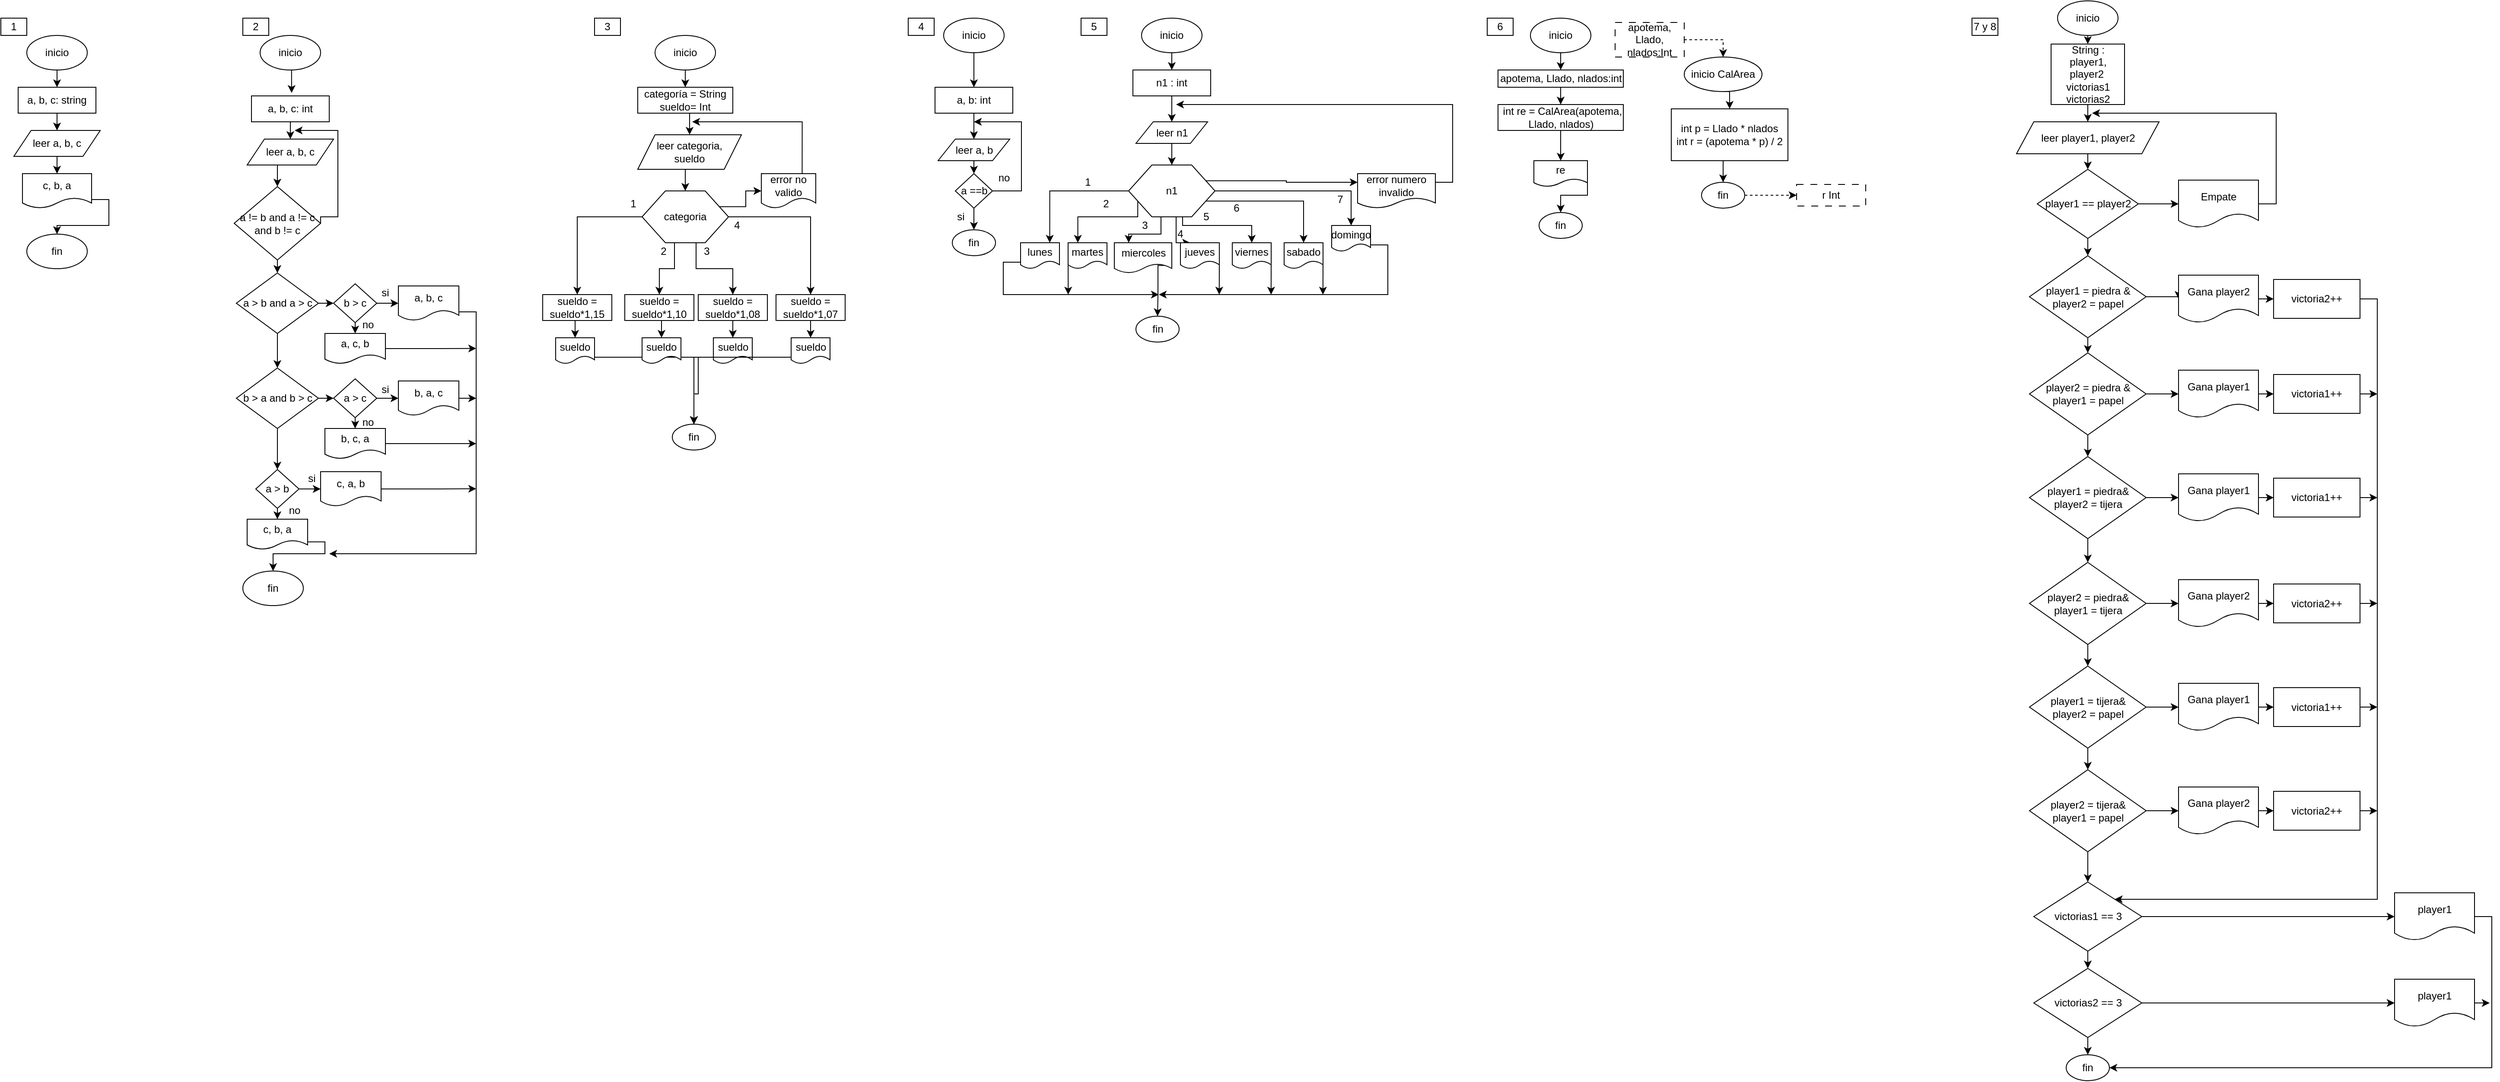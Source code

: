 <mxfile version="22.1.21" type="device">
  <diagram name="Página-1" id="Eyt3zr0vlbKipZgG4vbO">
    <mxGraphModel dx="1936" dy="1072" grid="1" gridSize="10" guides="1" tooltips="1" connect="1" arrows="1" fold="1" page="1" pageScale="1" pageWidth="827" pageHeight="1169" math="0" shadow="0">
      <root>
        <mxCell id="0" />
        <mxCell id="1" parent="0" />
        <mxCell id="YOGzUElhJAN0wBcCv-QX-6" style="edgeStyle=orthogonalEdgeStyle;rounded=0;orthogonalLoop=1;jettySize=auto;html=1;exitX=0.5;exitY=1;exitDx=0;exitDy=0;entryX=0.5;entryY=0;entryDx=0;entryDy=0;" parent="1" source="YOGzUElhJAN0wBcCv-QX-1" target="YOGzUElhJAN0wBcCv-QX-2" edge="1">
          <mxGeometry relative="1" as="geometry" />
        </mxCell>
        <mxCell id="YOGzUElhJAN0wBcCv-QX-1" value="inicio" style="ellipse;whiteSpace=wrap;html=1;" parent="1" vertex="1">
          <mxGeometry x="230" y="60" width="70" height="40" as="geometry" />
        </mxCell>
        <mxCell id="YOGzUElhJAN0wBcCv-QX-30" style="edgeStyle=orthogonalEdgeStyle;rounded=0;orthogonalLoop=1;jettySize=auto;html=1;exitX=0.5;exitY=1;exitDx=0;exitDy=0;entryX=0.5;entryY=0;entryDx=0;entryDy=0;" parent="1" source="YOGzUElhJAN0wBcCv-QX-2" target="YOGzUElhJAN0wBcCv-QX-28" edge="1">
          <mxGeometry relative="1" as="geometry" />
        </mxCell>
        <mxCell id="YOGzUElhJAN0wBcCv-QX-2" value="a, b, c: string" style="rounded=0;whiteSpace=wrap;html=1;" parent="1" vertex="1">
          <mxGeometry x="220" y="120" width="90" height="30" as="geometry" />
        </mxCell>
        <mxCell id="YOGzUElhJAN0wBcCv-QX-8" style="edgeStyle=orthogonalEdgeStyle;rounded=0;orthogonalLoop=1;jettySize=auto;html=1;exitX=1;exitY=0.75;exitDx=0;exitDy=0;entryX=0.5;entryY=0;entryDx=0;entryDy=0;" parent="1" source="YOGzUElhJAN0wBcCv-QX-4" target="YOGzUElhJAN0wBcCv-QX-5" edge="1">
          <mxGeometry relative="1" as="geometry" />
        </mxCell>
        <mxCell id="YOGzUElhJAN0wBcCv-QX-4" value="c, b, a" style="shape=document;whiteSpace=wrap;html=1;boundedLbl=1;" parent="1" vertex="1">
          <mxGeometry x="225" y="220" width="80" height="40" as="geometry" />
        </mxCell>
        <mxCell id="YOGzUElhJAN0wBcCv-QX-5" value="fin" style="ellipse;whiteSpace=wrap;html=1;" parent="1" vertex="1">
          <mxGeometry x="230" y="290" width="70" height="40" as="geometry" />
        </mxCell>
        <mxCell id="YOGzUElhJAN0wBcCv-QX-9" value="1" style="rounded=0;whiteSpace=wrap;html=1;" parent="1" vertex="1">
          <mxGeometry x="200" y="40" width="30" height="20" as="geometry" />
        </mxCell>
        <mxCell id="YOGzUElhJAN0wBcCv-QX-10" value="2" style="rounded=0;whiteSpace=wrap;html=1;" parent="1" vertex="1">
          <mxGeometry x="480" y="40" width="30" height="20" as="geometry" />
        </mxCell>
        <mxCell id="YOGzUElhJAN0wBcCv-QX-11" value="inicio" style="ellipse;whiteSpace=wrap;html=1;" parent="1" vertex="1">
          <mxGeometry x="500" y="60" width="70" height="40" as="geometry" />
        </mxCell>
        <mxCell id="YOGzUElhJAN0wBcCv-QX-44" style="edgeStyle=orthogonalEdgeStyle;rounded=0;orthogonalLoop=1;jettySize=auto;html=1;exitX=0.5;exitY=1;exitDx=0;exitDy=0;entryX=0.5;entryY=0;entryDx=0;entryDy=0;" parent="1" source="YOGzUElhJAN0wBcCv-QX-12" target="YOGzUElhJAN0wBcCv-QX-43" edge="1">
          <mxGeometry relative="1" as="geometry" />
        </mxCell>
        <mxCell id="YOGzUElhJAN0wBcCv-QX-12" value="a, b, c: int" style="rounded=0;whiteSpace=wrap;html=1;" parent="1" vertex="1">
          <mxGeometry x="490" y="130" width="90" height="30" as="geometry" />
        </mxCell>
        <mxCell id="YOGzUElhJAN0wBcCv-QX-15" style="edgeStyle=orthogonalEdgeStyle;rounded=0;orthogonalLoop=1;jettySize=auto;html=1;exitX=0.5;exitY=1;exitDx=0;exitDy=0;entryX=0.516;entryY=-0.114;entryDx=0;entryDy=0;entryPerimeter=0;" parent="1" source="YOGzUElhJAN0wBcCv-QX-11" target="YOGzUElhJAN0wBcCv-QX-12" edge="1">
          <mxGeometry relative="1" as="geometry" />
        </mxCell>
        <mxCell id="YOGzUElhJAN0wBcCv-QX-29" style="edgeStyle=orthogonalEdgeStyle;rounded=0;orthogonalLoop=1;jettySize=auto;html=1;exitX=0.5;exitY=1;exitDx=0;exitDy=0;entryX=0.5;entryY=0;entryDx=0;entryDy=0;" parent="1" source="YOGzUElhJAN0wBcCv-QX-28" target="YOGzUElhJAN0wBcCv-QX-4" edge="1">
          <mxGeometry relative="1" as="geometry" />
        </mxCell>
        <mxCell id="YOGzUElhJAN0wBcCv-QX-28" value="leer a, b, c" style="shape=parallelogram;perimeter=parallelogramPerimeter;whiteSpace=wrap;html=1;fixedSize=1;" parent="1" vertex="1">
          <mxGeometry x="215" y="170" width="100" height="30" as="geometry" />
        </mxCell>
        <mxCell id="_N8vf_obq35q-QhD7dWz-13" style="edgeStyle=orthogonalEdgeStyle;rounded=0;orthogonalLoop=1;jettySize=auto;html=1;exitX=0.5;exitY=1;exitDx=0;exitDy=0;entryX=0.5;entryY=0;entryDx=0;entryDy=0;" parent="1" source="YOGzUElhJAN0wBcCv-QX-43" target="_N8vf_obq35q-QhD7dWz-4" edge="1">
          <mxGeometry relative="1" as="geometry" />
        </mxCell>
        <mxCell id="YOGzUElhJAN0wBcCv-QX-43" value="leer a, b, c" style="shape=parallelogram;perimeter=parallelogramPerimeter;whiteSpace=wrap;html=1;fixedSize=1;" parent="1" vertex="1">
          <mxGeometry x="485" y="180" width="100" height="30" as="geometry" />
        </mxCell>
        <mxCell id="YOGzUElhJAN0wBcCv-QX-51" value="fin" style="ellipse;whiteSpace=wrap;html=1;" parent="1" vertex="1">
          <mxGeometry x="480" y="680" width="70" height="40" as="geometry" />
        </mxCell>
        <mxCell id="YOGzUElhJAN0wBcCv-QX-53" value="3" style="rounded=0;whiteSpace=wrap;html=1;" parent="1" vertex="1">
          <mxGeometry x="887" y="40" width="30" height="20" as="geometry" />
        </mxCell>
        <mxCell id="YOGzUElhJAN0wBcCv-QX-56" style="edgeStyle=orthogonalEdgeStyle;rounded=0;orthogonalLoop=1;jettySize=auto;html=1;exitX=0.5;exitY=1;exitDx=0;exitDy=0;entryX=0.5;entryY=0;entryDx=0;entryDy=0;" parent="1" source="YOGzUElhJAN0wBcCv-QX-54" target="YOGzUElhJAN0wBcCv-QX-55" edge="1">
          <mxGeometry relative="1" as="geometry" />
        </mxCell>
        <mxCell id="YOGzUElhJAN0wBcCv-QX-54" value="inicio" style="ellipse;whiteSpace=wrap;html=1;" parent="1" vertex="1">
          <mxGeometry x="957" y="60" width="70" height="40" as="geometry" />
        </mxCell>
        <mxCell id="_N8vf_obq35q-QhD7dWz-2" style="edgeStyle=orthogonalEdgeStyle;rounded=0;orthogonalLoop=1;jettySize=auto;html=1;exitX=0.5;exitY=1;exitDx=0;exitDy=0;entryX=0.5;entryY=0;entryDx=0;entryDy=0;" parent="1" source="YOGzUElhJAN0wBcCv-QX-55" target="_N8vf_obq35q-QhD7dWz-1" edge="1">
          <mxGeometry relative="1" as="geometry" />
        </mxCell>
        <mxCell id="YOGzUElhJAN0wBcCv-QX-55" value="categoría = String&lt;br&gt;sueldo= Int" style="rounded=0;whiteSpace=wrap;html=1;" parent="1" vertex="1">
          <mxGeometry x="937" y="120" width="110" height="30" as="geometry" />
        </mxCell>
        <mxCell id="YOGzUElhJAN0wBcCv-QX-62" style="edgeStyle=orthogonalEdgeStyle;rounded=0;orthogonalLoop=1;jettySize=auto;html=1;exitX=0;exitY=0.5;exitDx=0;exitDy=0;entryX=0.5;entryY=0;entryDx=0;entryDy=0;" parent="1" source="YOGzUElhJAN0wBcCv-QX-58" target="YOGzUElhJAN0wBcCv-QX-74" edge="1">
          <mxGeometry relative="1" as="geometry">
            <mxPoint x="887" y="360.0" as="targetPoint" />
          </mxGeometry>
        </mxCell>
        <mxCell id="YOGzUElhJAN0wBcCv-QX-63" style="edgeStyle=orthogonalEdgeStyle;rounded=0;orthogonalLoop=1;jettySize=auto;html=1;exitX=0.375;exitY=1;exitDx=0;exitDy=0;entryX=0.5;entryY=0;entryDx=0;entryDy=0;" parent="1" source="YOGzUElhJAN0wBcCv-QX-58" target="YOGzUElhJAN0wBcCv-QX-75" edge="1">
          <mxGeometry relative="1" as="geometry">
            <mxPoint x="967" y="360.0" as="targetPoint" />
          </mxGeometry>
        </mxCell>
        <mxCell id="YOGzUElhJAN0wBcCv-QX-64" style="edgeStyle=orthogonalEdgeStyle;rounded=0;orthogonalLoop=1;jettySize=auto;html=1;exitX=0.625;exitY=1;exitDx=0;exitDy=0;entryX=0.5;entryY=0;entryDx=0;entryDy=0;" parent="1" source="YOGzUElhJAN0wBcCv-QX-58" target="YOGzUElhJAN0wBcCv-QX-76" edge="1">
          <mxGeometry relative="1" as="geometry">
            <mxPoint x="1017" y="360.0" as="targetPoint" />
          </mxGeometry>
        </mxCell>
        <mxCell id="YOGzUElhJAN0wBcCv-QX-65" style="edgeStyle=orthogonalEdgeStyle;rounded=0;orthogonalLoop=1;jettySize=auto;html=1;exitX=1;exitY=0.5;exitDx=0;exitDy=0;entryX=0.5;entryY=0;entryDx=0;entryDy=0;" parent="1" source="YOGzUElhJAN0wBcCv-QX-58" target="YOGzUElhJAN0wBcCv-QX-77" edge="1">
          <mxGeometry relative="1" as="geometry">
            <mxPoint x="1087" y="360.0" as="targetPoint" />
          </mxGeometry>
        </mxCell>
        <mxCell id="_N8vf_obq35q-QhD7dWz-88" style="edgeStyle=orthogonalEdgeStyle;rounded=0;orthogonalLoop=1;jettySize=auto;html=1;exitX=1;exitY=0.25;exitDx=0;exitDy=0;entryX=0;entryY=0.5;entryDx=0;entryDy=0;" parent="1" source="YOGzUElhJAN0wBcCv-QX-58" target="_N8vf_obq35q-QhD7dWz-87" edge="1">
          <mxGeometry relative="1" as="geometry" />
        </mxCell>
        <mxCell id="YOGzUElhJAN0wBcCv-QX-58" value="&lt;p style=&quot;line-height: 0%;&quot;&gt;&lt;br&gt;&lt;/p&gt;" style="verticalLabelPosition=bottom;verticalAlign=top;html=1;shape=hexagon;perimeter=hexagonPerimeter2;arcSize=6;size=0.27;" parent="1" vertex="1">
          <mxGeometry x="942" y="240" width="100" height="60" as="geometry" />
        </mxCell>
        <mxCell id="YOGzUElhJAN0wBcCv-QX-59" value="categoria" style="text;html=1;strokeColor=none;fillColor=none;align=center;verticalAlign=middle;whiteSpace=wrap;rounded=0;" parent="1" vertex="1">
          <mxGeometry x="962" y="255" width="60" height="30" as="geometry" />
        </mxCell>
        <mxCell id="YOGzUElhJAN0wBcCv-QX-66" value="1" style="text;html=1;strokeColor=none;fillColor=none;align=center;verticalAlign=middle;whiteSpace=wrap;rounded=0;" parent="1" vertex="1">
          <mxGeometry x="922" y="245" width="20" height="20" as="geometry" />
        </mxCell>
        <mxCell id="YOGzUElhJAN0wBcCv-QX-69" value="2" style="text;html=1;strokeColor=none;fillColor=none;align=center;verticalAlign=middle;whiteSpace=wrap;rounded=0;" parent="1" vertex="1">
          <mxGeometry x="957" y="300" width="20" height="20" as="geometry" />
        </mxCell>
        <mxCell id="YOGzUElhJAN0wBcCv-QX-70" value="3" style="text;html=1;strokeColor=none;fillColor=none;align=center;verticalAlign=middle;whiteSpace=wrap;rounded=0;" parent="1" vertex="1">
          <mxGeometry x="1007" y="300" width="20" height="20" as="geometry" />
        </mxCell>
        <mxCell id="YOGzUElhJAN0wBcCv-QX-73" value="4" style="text;html=1;strokeColor=none;fillColor=none;align=center;verticalAlign=middle;whiteSpace=wrap;rounded=0;" parent="1" vertex="1">
          <mxGeometry x="1042" y="270" width="20" height="20" as="geometry" />
        </mxCell>
        <mxCell id="YOGzUElhJAN0wBcCv-QX-83" style="edgeStyle=orthogonalEdgeStyle;rounded=0;orthogonalLoop=1;jettySize=auto;html=1;exitX=0.5;exitY=1;exitDx=0;exitDy=0;entryX=0.5;entryY=0;entryDx=0;entryDy=0;" parent="1" source="YOGzUElhJAN0wBcCv-QX-74" target="YOGzUElhJAN0wBcCv-QX-79" edge="1">
          <mxGeometry relative="1" as="geometry" />
        </mxCell>
        <mxCell id="YOGzUElhJAN0wBcCv-QX-74" value="sueldo = sueldo*1,15" style="rounded=0;whiteSpace=wrap;html=1;" parent="1" vertex="1">
          <mxGeometry x="827" y="360" width="80" height="30" as="geometry" />
        </mxCell>
        <mxCell id="YOGzUElhJAN0wBcCv-QX-84" style="edgeStyle=orthogonalEdgeStyle;rounded=0;orthogonalLoop=1;jettySize=auto;html=1;exitX=0.5;exitY=1;exitDx=0;exitDy=0;entryX=0.5;entryY=0;entryDx=0;entryDy=0;" parent="1" source="YOGzUElhJAN0wBcCv-QX-75" target="YOGzUElhJAN0wBcCv-QX-80" edge="1">
          <mxGeometry relative="1" as="geometry" />
        </mxCell>
        <mxCell id="YOGzUElhJAN0wBcCv-QX-75" value="sueldo = sueldo*1,10" style="rounded=0;whiteSpace=wrap;html=1;" parent="1" vertex="1">
          <mxGeometry x="922" y="360" width="80" height="30" as="geometry" />
        </mxCell>
        <mxCell id="YOGzUElhJAN0wBcCv-QX-85" style="edgeStyle=orthogonalEdgeStyle;rounded=0;orthogonalLoop=1;jettySize=auto;html=1;exitX=0.5;exitY=1;exitDx=0;exitDy=0;entryX=0.5;entryY=0;entryDx=0;entryDy=0;" parent="1" source="YOGzUElhJAN0wBcCv-QX-76" target="YOGzUElhJAN0wBcCv-QX-81" edge="1">
          <mxGeometry relative="1" as="geometry" />
        </mxCell>
        <mxCell id="YOGzUElhJAN0wBcCv-QX-76" value="sueldo = sueldo*1,08" style="rounded=0;whiteSpace=wrap;html=1;" parent="1" vertex="1">
          <mxGeometry x="1007" y="360" width="80" height="30" as="geometry" />
        </mxCell>
        <mxCell id="YOGzUElhJAN0wBcCv-QX-86" style="edgeStyle=orthogonalEdgeStyle;rounded=0;orthogonalLoop=1;jettySize=auto;html=1;exitX=0.5;exitY=1;exitDx=0;exitDy=0;entryX=0.5;entryY=0;entryDx=0;entryDy=0;" parent="1" source="YOGzUElhJAN0wBcCv-QX-77" target="YOGzUElhJAN0wBcCv-QX-82" edge="1">
          <mxGeometry relative="1" as="geometry" />
        </mxCell>
        <mxCell id="YOGzUElhJAN0wBcCv-QX-77" value="sueldo = sueldo*1,07" style="rounded=0;whiteSpace=wrap;html=1;" parent="1" vertex="1">
          <mxGeometry x="1097" y="360" width="80" height="30" as="geometry" />
        </mxCell>
        <mxCell id="YOGzUElhJAN0wBcCv-QX-88" style="edgeStyle=orthogonalEdgeStyle;rounded=0;orthogonalLoop=1;jettySize=auto;html=1;exitX=1;exitY=0.75;exitDx=0;exitDy=0;entryX=0.5;entryY=0;entryDx=0;entryDy=0;" parent="1" source="YOGzUElhJAN0wBcCv-QX-79" target="YOGzUElhJAN0wBcCv-QX-87" edge="1">
          <mxGeometry relative="1" as="geometry" />
        </mxCell>
        <mxCell id="YOGzUElhJAN0wBcCv-QX-79" value="sueldo" style="shape=document;whiteSpace=wrap;html=1;boundedLbl=1;" parent="1" vertex="1">
          <mxGeometry x="842" y="410" width="45" height="30" as="geometry" />
        </mxCell>
        <mxCell id="YOGzUElhJAN0wBcCv-QX-89" style="edgeStyle=orthogonalEdgeStyle;rounded=0;orthogonalLoop=1;jettySize=auto;html=1;exitX=1;exitY=0.75;exitDx=0;exitDy=0;entryX=0.5;entryY=0;entryDx=0;entryDy=0;" parent="1" source="YOGzUElhJAN0wBcCv-QX-80" target="YOGzUElhJAN0wBcCv-QX-87" edge="1">
          <mxGeometry relative="1" as="geometry" />
        </mxCell>
        <mxCell id="YOGzUElhJAN0wBcCv-QX-80" value="sueldo" style="shape=document;whiteSpace=wrap;html=1;boundedLbl=1;" parent="1" vertex="1">
          <mxGeometry x="942" y="410" width="45" height="30" as="geometry" />
        </mxCell>
        <mxCell id="YOGzUElhJAN0wBcCv-QX-90" style="edgeStyle=orthogonalEdgeStyle;rounded=0;orthogonalLoop=1;jettySize=auto;html=1;exitX=0;exitY=0.75;exitDx=0;exitDy=0;entryX=0.5;entryY=0;entryDx=0;entryDy=0;" parent="1" source="YOGzUElhJAN0wBcCv-QX-81" target="YOGzUElhJAN0wBcCv-QX-87" edge="1">
          <mxGeometry relative="1" as="geometry" />
        </mxCell>
        <mxCell id="YOGzUElhJAN0wBcCv-QX-81" value="sueldo" style="shape=document;whiteSpace=wrap;html=1;boundedLbl=1;" parent="1" vertex="1">
          <mxGeometry x="1024.5" y="410" width="45" height="30" as="geometry" />
        </mxCell>
        <mxCell id="YOGzUElhJAN0wBcCv-QX-91" style="edgeStyle=orthogonalEdgeStyle;rounded=0;orthogonalLoop=1;jettySize=auto;html=1;exitX=0;exitY=0.75;exitDx=0;exitDy=0;entryX=0.5;entryY=0;entryDx=0;entryDy=0;" parent="1" source="YOGzUElhJAN0wBcCv-QX-82" target="YOGzUElhJAN0wBcCv-QX-87" edge="1">
          <mxGeometry relative="1" as="geometry" />
        </mxCell>
        <mxCell id="YOGzUElhJAN0wBcCv-QX-82" value="sueldo" style="shape=document;whiteSpace=wrap;html=1;boundedLbl=1;" parent="1" vertex="1">
          <mxGeometry x="1114.5" y="410" width="45" height="30" as="geometry" />
        </mxCell>
        <mxCell id="YOGzUElhJAN0wBcCv-QX-87" value="fin" style="ellipse;whiteSpace=wrap;html=1;" parent="1" vertex="1">
          <mxGeometry x="977" y="510" width="50" height="30" as="geometry" />
        </mxCell>
        <mxCell id="_N8vf_obq35q-QhD7dWz-3" style="edgeStyle=orthogonalEdgeStyle;rounded=0;orthogonalLoop=1;jettySize=auto;html=1;exitX=0.5;exitY=1;exitDx=0;exitDy=0;entryX=0.5;entryY=0;entryDx=0;entryDy=0;" parent="1" source="_N8vf_obq35q-QhD7dWz-1" target="YOGzUElhJAN0wBcCv-QX-58" edge="1">
          <mxGeometry relative="1" as="geometry" />
        </mxCell>
        <mxCell id="_N8vf_obq35q-QhD7dWz-1" value="leer categoria,&lt;br&gt;sueldo" style="shape=parallelogram;perimeter=parallelogramPerimeter;whiteSpace=wrap;html=1;fixedSize=1;" parent="1" vertex="1">
          <mxGeometry x="937" y="175" width="120" height="40" as="geometry" />
        </mxCell>
        <mxCell id="_N8vf_obq35q-QhD7dWz-12" style="edgeStyle=orthogonalEdgeStyle;rounded=0;orthogonalLoop=1;jettySize=auto;html=1;exitX=1;exitY=0.5;exitDx=0;exitDy=0;" parent="1" source="_N8vf_obq35q-QhD7dWz-4" edge="1">
          <mxGeometry relative="1" as="geometry">
            <mxPoint x="540" y="170" as="targetPoint" />
            <Array as="points">
              <mxPoint x="590" y="270" />
              <mxPoint x="590" y="170" />
            </Array>
          </mxGeometry>
        </mxCell>
        <mxCell id="_N8vf_obq35q-QhD7dWz-17" style="edgeStyle=orthogonalEdgeStyle;rounded=0;orthogonalLoop=1;jettySize=auto;html=1;exitX=0.5;exitY=1;exitDx=0;exitDy=0;entryX=0.5;entryY=0;entryDx=0;entryDy=0;" parent="1" source="_N8vf_obq35q-QhD7dWz-4" target="_N8vf_obq35q-QhD7dWz-8" edge="1">
          <mxGeometry relative="1" as="geometry" />
        </mxCell>
        <mxCell id="_N8vf_obq35q-QhD7dWz-4" value="a != b and a != c&lt;br&gt;and b != c" style="rhombus;whiteSpace=wrap;html=1;" parent="1" vertex="1">
          <mxGeometry x="470" y="235" width="100" height="85" as="geometry" />
        </mxCell>
        <mxCell id="_N8vf_obq35q-QhD7dWz-19" style="edgeStyle=orthogonalEdgeStyle;rounded=0;orthogonalLoop=1;jettySize=auto;html=1;exitX=1;exitY=0.5;exitDx=0;exitDy=0;entryX=0;entryY=0.5;entryDx=0;entryDy=0;" parent="1" source="_N8vf_obq35q-QhD7dWz-8" target="_N8vf_obq35q-QhD7dWz-16" edge="1">
          <mxGeometry relative="1" as="geometry" />
        </mxCell>
        <mxCell id="_N8vf_obq35q-QhD7dWz-35" style="edgeStyle=orthogonalEdgeStyle;rounded=0;orthogonalLoop=1;jettySize=auto;html=1;exitX=0.5;exitY=1;exitDx=0;exitDy=0;entryX=0.5;entryY=0;entryDx=0;entryDy=0;" parent="1" source="_N8vf_obq35q-QhD7dWz-8" target="_N8vf_obq35q-QhD7dWz-29" edge="1">
          <mxGeometry relative="1" as="geometry" />
        </mxCell>
        <mxCell id="_N8vf_obq35q-QhD7dWz-8" value="a &amp;gt; b and a &amp;gt; c" style="rhombus;whiteSpace=wrap;html=1;" parent="1" vertex="1">
          <mxGeometry x="472.5" y="335" width="95" height="70" as="geometry" />
        </mxCell>
        <mxCell id="_N8vf_obq35q-QhD7dWz-20" style="edgeStyle=orthogonalEdgeStyle;rounded=0;orthogonalLoop=1;jettySize=auto;html=1;exitX=1;exitY=0.5;exitDx=0;exitDy=0;entryX=0;entryY=0.5;entryDx=0;entryDy=0;" parent="1" source="_N8vf_obq35q-QhD7dWz-16" target="_N8vf_obq35q-QhD7dWz-18" edge="1">
          <mxGeometry relative="1" as="geometry" />
        </mxCell>
        <mxCell id="_N8vf_obq35q-QhD7dWz-23" style="edgeStyle=orthogonalEdgeStyle;rounded=0;orthogonalLoop=1;jettySize=auto;html=1;exitX=0.5;exitY=1;exitDx=0;exitDy=0;entryX=0.5;entryY=0;entryDx=0;entryDy=0;" parent="1" source="_N8vf_obq35q-QhD7dWz-16" target="_N8vf_obq35q-QhD7dWz-21" edge="1">
          <mxGeometry relative="1" as="geometry" />
        </mxCell>
        <mxCell id="_N8vf_obq35q-QhD7dWz-16" value="b &amp;gt; c" style="rhombus;whiteSpace=wrap;html=1;" parent="1" vertex="1">
          <mxGeometry x="585" y="347.5" width="50" height="45" as="geometry" />
        </mxCell>
        <mxCell id="_N8vf_obq35q-QhD7dWz-49" style="edgeStyle=orthogonalEdgeStyle;rounded=0;orthogonalLoop=1;jettySize=auto;html=1;exitX=1;exitY=0.75;exitDx=0;exitDy=0;" parent="1" source="_N8vf_obq35q-QhD7dWz-18" edge="1">
          <mxGeometry relative="1" as="geometry">
            <mxPoint x="580" y="660" as="targetPoint" />
            <Array as="points">
              <mxPoint x="750" y="380" />
              <mxPoint x="750" y="660" />
            </Array>
          </mxGeometry>
        </mxCell>
        <mxCell id="_N8vf_obq35q-QhD7dWz-18" value="a, b, c" style="shape=document;whiteSpace=wrap;html=1;boundedLbl=1;" parent="1" vertex="1">
          <mxGeometry x="660" y="350" width="70" height="40" as="geometry" />
        </mxCell>
        <mxCell id="_N8vf_obq35q-QhD7dWz-52" style="edgeStyle=orthogonalEdgeStyle;rounded=0;orthogonalLoop=1;jettySize=auto;html=1;exitX=1;exitY=0.5;exitDx=0;exitDy=0;" parent="1" source="_N8vf_obq35q-QhD7dWz-21" edge="1">
          <mxGeometry relative="1" as="geometry">
            <mxPoint x="750" y="422.333" as="targetPoint" />
          </mxGeometry>
        </mxCell>
        <mxCell id="_N8vf_obq35q-QhD7dWz-21" value="a, c, b" style="shape=document;whiteSpace=wrap;html=1;boundedLbl=1;" parent="1" vertex="1">
          <mxGeometry x="575" y="405" width="70" height="35" as="geometry" />
        </mxCell>
        <mxCell id="_N8vf_obq35q-QhD7dWz-27" style="edgeStyle=orthogonalEdgeStyle;rounded=0;orthogonalLoop=1;jettySize=auto;html=1;exitX=1;exitY=0.5;exitDx=0;exitDy=0;entryX=0;entryY=0.5;entryDx=0;entryDy=0;" parent="1" source="_N8vf_obq35q-QhD7dWz-29" target="_N8vf_obq35q-QhD7dWz-32" edge="1">
          <mxGeometry relative="1" as="geometry" />
        </mxCell>
        <mxCell id="_N8vf_obq35q-QhD7dWz-46" style="edgeStyle=orthogonalEdgeStyle;rounded=0;orthogonalLoop=1;jettySize=auto;html=1;exitX=0.5;exitY=1;exitDx=0;exitDy=0;entryX=0.5;entryY=0;entryDx=0;entryDy=0;" parent="1" source="_N8vf_obq35q-QhD7dWz-29" target="_N8vf_obq35q-QhD7dWz-42" edge="1">
          <mxGeometry relative="1" as="geometry" />
        </mxCell>
        <mxCell id="_N8vf_obq35q-QhD7dWz-29" value="b &amp;gt; a and b &amp;gt; c" style="rhombus;whiteSpace=wrap;html=1;" parent="1" vertex="1">
          <mxGeometry x="472.5" y="445" width="95" height="70" as="geometry" />
        </mxCell>
        <mxCell id="_N8vf_obq35q-QhD7dWz-30" style="edgeStyle=orthogonalEdgeStyle;rounded=0;orthogonalLoop=1;jettySize=auto;html=1;exitX=1;exitY=0.5;exitDx=0;exitDy=0;entryX=0;entryY=0.5;entryDx=0;entryDy=0;" parent="1" source="_N8vf_obq35q-QhD7dWz-32" target="_N8vf_obq35q-QhD7dWz-33" edge="1">
          <mxGeometry relative="1" as="geometry" />
        </mxCell>
        <mxCell id="_N8vf_obq35q-QhD7dWz-31" style="edgeStyle=orthogonalEdgeStyle;rounded=0;orthogonalLoop=1;jettySize=auto;html=1;exitX=0.5;exitY=1;exitDx=0;exitDy=0;entryX=0.5;entryY=0;entryDx=0;entryDy=0;" parent="1" source="_N8vf_obq35q-QhD7dWz-32" target="_N8vf_obq35q-QhD7dWz-34" edge="1">
          <mxGeometry relative="1" as="geometry" />
        </mxCell>
        <mxCell id="_N8vf_obq35q-QhD7dWz-32" value="a &amp;gt; c" style="rhombus;whiteSpace=wrap;html=1;" parent="1" vertex="1">
          <mxGeometry x="585" y="457.5" width="50" height="45" as="geometry" />
        </mxCell>
        <mxCell id="_N8vf_obq35q-QhD7dWz-50" style="edgeStyle=orthogonalEdgeStyle;rounded=0;orthogonalLoop=1;jettySize=auto;html=1;exitX=1;exitY=0.5;exitDx=0;exitDy=0;" parent="1" source="_N8vf_obq35q-QhD7dWz-33" edge="1">
          <mxGeometry relative="1" as="geometry">
            <mxPoint x="750" y="479.778" as="targetPoint" />
          </mxGeometry>
        </mxCell>
        <mxCell id="_N8vf_obq35q-QhD7dWz-33" value="b, a, c" style="shape=document;whiteSpace=wrap;html=1;boundedLbl=1;" parent="1" vertex="1">
          <mxGeometry x="660" y="460" width="70" height="40" as="geometry" />
        </mxCell>
        <mxCell id="_N8vf_obq35q-QhD7dWz-53" style="edgeStyle=orthogonalEdgeStyle;rounded=0;orthogonalLoop=1;jettySize=auto;html=1;exitX=1;exitY=0.5;exitDx=0;exitDy=0;" parent="1" source="_N8vf_obq35q-QhD7dWz-34" edge="1">
          <mxGeometry relative="1" as="geometry">
            <mxPoint x="750" y="532.556" as="targetPoint" />
          </mxGeometry>
        </mxCell>
        <mxCell id="_N8vf_obq35q-QhD7dWz-34" value="b, c, a" style="shape=document;whiteSpace=wrap;html=1;boundedLbl=1;" parent="1" vertex="1">
          <mxGeometry x="575" y="515" width="70" height="35" as="geometry" />
        </mxCell>
        <mxCell id="_N8vf_obq35q-QhD7dWz-40" style="edgeStyle=orthogonalEdgeStyle;rounded=0;orthogonalLoop=1;jettySize=auto;html=1;exitX=1;exitY=0.5;exitDx=0;exitDy=0;entryX=0;entryY=0.5;entryDx=0;entryDy=0;" parent="1" source="_N8vf_obq35q-QhD7dWz-42" target="_N8vf_obq35q-QhD7dWz-43" edge="1">
          <mxGeometry relative="1" as="geometry" />
        </mxCell>
        <mxCell id="_N8vf_obq35q-QhD7dWz-41" style="edgeStyle=orthogonalEdgeStyle;rounded=0;orthogonalLoop=1;jettySize=auto;html=1;exitX=0.5;exitY=1;exitDx=0;exitDy=0;entryX=0.5;entryY=0;entryDx=0;entryDy=0;" parent="1" source="_N8vf_obq35q-QhD7dWz-42" target="_N8vf_obq35q-QhD7dWz-44" edge="1">
          <mxGeometry relative="1" as="geometry" />
        </mxCell>
        <mxCell id="_N8vf_obq35q-QhD7dWz-42" value="a &amp;gt; b" style="rhombus;whiteSpace=wrap;html=1;" parent="1" vertex="1">
          <mxGeometry x="495" y="562.5" width="50" height="45" as="geometry" />
        </mxCell>
        <mxCell id="_N8vf_obq35q-QhD7dWz-51" style="edgeStyle=orthogonalEdgeStyle;rounded=0;orthogonalLoop=1;jettySize=auto;html=1;exitX=1;exitY=0.5;exitDx=0;exitDy=0;" parent="1" source="_N8vf_obq35q-QhD7dWz-43" edge="1">
          <mxGeometry relative="1" as="geometry">
            <mxPoint x="750" y="584.778" as="targetPoint" />
          </mxGeometry>
        </mxCell>
        <mxCell id="_N8vf_obq35q-QhD7dWz-43" value="c, a, b" style="shape=document;whiteSpace=wrap;html=1;boundedLbl=1;" parent="1" vertex="1">
          <mxGeometry x="570" y="565" width="70" height="40" as="geometry" />
        </mxCell>
        <mxCell id="_N8vf_obq35q-QhD7dWz-47" style="edgeStyle=orthogonalEdgeStyle;rounded=0;orthogonalLoop=1;jettySize=auto;html=1;exitX=1;exitY=0.75;exitDx=0;exitDy=0;entryX=0.5;entryY=0;entryDx=0;entryDy=0;" parent="1" source="_N8vf_obq35q-QhD7dWz-44" target="YOGzUElhJAN0wBcCv-QX-51" edge="1">
          <mxGeometry relative="1" as="geometry">
            <Array as="points">
              <mxPoint x="575" y="646" />
              <mxPoint x="575" y="660" />
              <mxPoint x="515" y="660" />
            </Array>
          </mxGeometry>
        </mxCell>
        <mxCell id="_N8vf_obq35q-QhD7dWz-44" value="c, b, a" style="shape=document;whiteSpace=wrap;html=1;boundedLbl=1;" parent="1" vertex="1">
          <mxGeometry x="485" y="620" width="70" height="35" as="geometry" />
        </mxCell>
        <mxCell id="_N8vf_obq35q-QhD7dWz-54" value="4" style="rounded=0;whiteSpace=wrap;html=1;" parent="1" vertex="1">
          <mxGeometry x="1250" y="40" width="30" height="20" as="geometry" />
        </mxCell>
        <mxCell id="_N8vf_obq35q-QhD7dWz-59" style="edgeStyle=orthogonalEdgeStyle;rounded=0;orthogonalLoop=1;jettySize=auto;html=1;exitX=0.5;exitY=1;exitDx=0;exitDy=0;entryX=0.5;entryY=0;entryDx=0;entryDy=0;" parent="1" source="_N8vf_obq35q-QhD7dWz-55" target="_N8vf_obq35q-QhD7dWz-56" edge="1">
          <mxGeometry relative="1" as="geometry" />
        </mxCell>
        <mxCell id="_N8vf_obq35q-QhD7dWz-55" value="inicio" style="ellipse;whiteSpace=wrap;html=1;" parent="1" vertex="1">
          <mxGeometry x="1291" y="40" width="70" height="40" as="geometry" />
        </mxCell>
        <mxCell id="_N8vf_obq35q-QhD7dWz-67" style="edgeStyle=orthogonalEdgeStyle;rounded=0;orthogonalLoop=1;jettySize=auto;html=1;exitX=0.5;exitY=1;exitDx=0;exitDy=0;entryX=0.5;entryY=0;entryDx=0;entryDy=0;" parent="1" source="_N8vf_obq35q-QhD7dWz-56" target="_N8vf_obq35q-QhD7dWz-57" edge="1">
          <mxGeometry relative="1" as="geometry" />
        </mxCell>
        <mxCell id="_N8vf_obq35q-QhD7dWz-56" value="a, b: int" style="rounded=0;whiteSpace=wrap;html=1;" parent="1" vertex="1">
          <mxGeometry x="1281" y="120" width="90" height="30" as="geometry" />
        </mxCell>
        <mxCell id="_N8vf_obq35q-QhD7dWz-68" style="edgeStyle=orthogonalEdgeStyle;rounded=0;orthogonalLoop=1;jettySize=auto;html=1;exitX=0.5;exitY=1;exitDx=0;exitDy=0;entryX=0.5;entryY=0;entryDx=0;entryDy=0;" parent="1" source="_N8vf_obq35q-QhD7dWz-57" target="_N8vf_obq35q-QhD7dWz-63" edge="1">
          <mxGeometry relative="1" as="geometry" />
        </mxCell>
        <mxCell id="_N8vf_obq35q-QhD7dWz-57" value="leer a, b" style="shape=parallelogram;perimeter=parallelogramPerimeter;whiteSpace=wrap;html=1;fixedSize=1;" parent="1" vertex="1">
          <mxGeometry x="1284.5" y="180" width="83" height="25" as="geometry" />
        </mxCell>
        <mxCell id="_N8vf_obq35q-QhD7dWz-69" style="edgeStyle=orthogonalEdgeStyle;rounded=0;orthogonalLoop=1;jettySize=auto;html=1;exitX=1;exitY=0.5;exitDx=0;exitDy=0;" parent="1" source="_N8vf_obq35q-QhD7dWz-63" edge="1">
          <mxGeometry relative="1" as="geometry">
            <mxPoint x="1326" y="160" as="targetPoint" />
            <Array as="points">
              <mxPoint x="1381" y="240" />
              <mxPoint x="1381" y="160" />
              <mxPoint x="1326" y="160" />
            </Array>
          </mxGeometry>
        </mxCell>
        <mxCell id="_N8vf_obq35q-QhD7dWz-72" style="edgeStyle=orthogonalEdgeStyle;rounded=0;orthogonalLoop=1;jettySize=auto;html=1;exitX=0.5;exitY=1;exitDx=0;exitDy=0;entryX=0.5;entryY=0;entryDx=0;entryDy=0;" parent="1" source="_N8vf_obq35q-QhD7dWz-63" target="_N8vf_obq35q-QhD7dWz-71" edge="1">
          <mxGeometry relative="1" as="geometry" />
        </mxCell>
        <mxCell id="_N8vf_obq35q-QhD7dWz-63" value="a ==b" style="rhombus;whiteSpace=wrap;html=1;" parent="1" vertex="1">
          <mxGeometry x="1304.5" y="220" width="43" height="40" as="geometry" />
        </mxCell>
        <mxCell id="_N8vf_obq35q-QhD7dWz-71" value="fin" style="ellipse;whiteSpace=wrap;html=1;" parent="1" vertex="1">
          <mxGeometry x="1301" y="285" width="50" height="30" as="geometry" />
        </mxCell>
        <mxCell id="_N8vf_obq35q-QhD7dWz-73" value="si" style="text;html=1;strokeColor=none;fillColor=none;align=center;verticalAlign=middle;whiteSpace=wrap;rounded=0;" parent="1" vertex="1">
          <mxGeometry x="1301" y="260" width="20" height="20" as="geometry" />
        </mxCell>
        <mxCell id="_N8vf_obq35q-QhD7dWz-75" value="no" style="text;html=1;strokeColor=none;fillColor=none;align=center;verticalAlign=middle;whiteSpace=wrap;rounded=0;" parent="1" vertex="1">
          <mxGeometry x="1351" y="215" width="20" height="20" as="geometry" />
        </mxCell>
        <mxCell id="_N8vf_obq35q-QhD7dWz-77" value="si" style="text;html=1;strokeColor=none;fillColor=none;align=center;verticalAlign=middle;whiteSpace=wrap;rounded=0;" parent="1" vertex="1">
          <mxGeometry x="635" y="347.5" width="20" height="20" as="geometry" />
        </mxCell>
        <mxCell id="_N8vf_obq35q-QhD7dWz-79" value="no" style="text;html=1;strokeColor=none;fillColor=none;align=center;verticalAlign=middle;whiteSpace=wrap;rounded=0;" parent="1" vertex="1">
          <mxGeometry x="615" y="385" width="20" height="20" as="geometry" />
        </mxCell>
        <mxCell id="_N8vf_obq35q-QhD7dWz-80" value="si" style="text;html=1;strokeColor=none;fillColor=none;align=center;verticalAlign=middle;whiteSpace=wrap;rounded=0;" parent="1" vertex="1">
          <mxGeometry x="635" y="460" width="20" height="20" as="geometry" />
        </mxCell>
        <mxCell id="_N8vf_obq35q-QhD7dWz-81" value="no" style="text;html=1;strokeColor=none;fillColor=none;align=center;verticalAlign=middle;whiteSpace=wrap;rounded=0;" parent="1" vertex="1">
          <mxGeometry x="615" y="497.5" width="20" height="20" as="geometry" />
        </mxCell>
        <mxCell id="_N8vf_obq35q-QhD7dWz-82" value="si" style="text;html=1;strokeColor=none;fillColor=none;align=center;verticalAlign=middle;whiteSpace=wrap;rounded=0;" parent="1" vertex="1">
          <mxGeometry x="550" y="562.5" width="20" height="20" as="geometry" />
        </mxCell>
        <mxCell id="_N8vf_obq35q-QhD7dWz-83" value="no" style="text;html=1;strokeColor=none;fillColor=none;align=center;verticalAlign=middle;whiteSpace=wrap;rounded=0;" parent="1" vertex="1">
          <mxGeometry x="530" y="600" width="20" height="20" as="geometry" />
        </mxCell>
        <mxCell id="_N8vf_obq35q-QhD7dWz-86" value="5" style="rounded=0;whiteSpace=wrap;html=1;" parent="1" vertex="1">
          <mxGeometry x="1450" y="40" width="30" height="20" as="geometry" />
        </mxCell>
        <mxCell id="_N8vf_obq35q-QhD7dWz-89" style="edgeStyle=orthogonalEdgeStyle;rounded=0;orthogonalLoop=1;jettySize=auto;html=1;exitX=0.75;exitY=0;exitDx=0;exitDy=0;" parent="1" source="_N8vf_obq35q-QhD7dWz-87" edge="1">
          <mxGeometry relative="1" as="geometry">
            <mxPoint x="1000" y="160" as="targetPoint" />
            <Array as="points">
              <mxPoint x="1127" y="160" />
            </Array>
          </mxGeometry>
        </mxCell>
        <mxCell id="_N8vf_obq35q-QhD7dWz-87" value="error no valido" style="shape=document;whiteSpace=wrap;html=1;boundedLbl=1;" parent="1" vertex="1">
          <mxGeometry x="1080" y="220" width="63" height="40" as="geometry" />
        </mxCell>
        <mxCell id="_N8vf_obq35q-QhD7dWz-95" style="edgeStyle=orthogonalEdgeStyle;rounded=0;orthogonalLoop=1;jettySize=auto;html=1;exitX=0.5;exitY=1;exitDx=0;exitDy=0;entryX=0.5;entryY=0;entryDx=0;entryDy=0;" parent="1" source="_N8vf_obq35q-QhD7dWz-91" target="_N8vf_obq35q-QhD7dWz-92" edge="1">
          <mxGeometry relative="1" as="geometry" />
        </mxCell>
        <mxCell id="_N8vf_obq35q-QhD7dWz-91" value="inicio" style="ellipse;whiteSpace=wrap;html=1;" parent="1" vertex="1">
          <mxGeometry x="1520" y="40" width="70" height="40" as="geometry" />
        </mxCell>
        <mxCell id="_N8vf_obq35q-QhD7dWz-94" style="edgeStyle=orthogonalEdgeStyle;rounded=0;orthogonalLoop=1;jettySize=auto;html=1;exitX=0.5;exitY=1;exitDx=0;exitDy=0;entryX=0.5;entryY=0;entryDx=0;entryDy=0;" parent="1" source="_N8vf_obq35q-QhD7dWz-92" target="_N8vf_obq35q-QhD7dWz-93" edge="1">
          <mxGeometry relative="1" as="geometry" />
        </mxCell>
        <mxCell id="_N8vf_obq35q-QhD7dWz-92" value="n1 : int" style="rounded=0;whiteSpace=wrap;html=1;" parent="1" vertex="1">
          <mxGeometry x="1510" y="100" width="90" height="30" as="geometry" />
        </mxCell>
        <mxCell id="_N8vf_obq35q-QhD7dWz-98" style="edgeStyle=orthogonalEdgeStyle;rounded=0;orthogonalLoop=1;jettySize=auto;html=1;exitX=0.5;exitY=1;exitDx=0;exitDy=0;entryX=0.5;entryY=0;entryDx=0;entryDy=0;" parent="1" source="_N8vf_obq35q-QhD7dWz-93" target="_N8vf_obq35q-QhD7dWz-96" edge="1">
          <mxGeometry relative="1" as="geometry" />
        </mxCell>
        <mxCell id="_N8vf_obq35q-QhD7dWz-93" value="leer n1" style="shape=parallelogram;perimeter=parallelogramPerimeter;whiteSpace=wrap;html=1;fixedSize=1;" parent="1" vertex="1">
          <mxGeometry x="1513.5" y="160" width="83" height="25" as="geometry" />
        </mxCell>
        <mxCell id="_N8vf_obq35q-QhD7dWz-100" style="edgeStyle=orthogonalEdgeStyle;rounded=0;orthogonalLoop=1;jettySize=auto;html=1;exitX=0;exitY=0.5;exitDx=0;exitDy=0;entryX=0.75;entryY=0;entryDx=0;entryDy=0;" parent="1" source="_N8vf_obq35q-QhD7dWz-96" target="_N8vf_obq35q-QhD7dWz-99" edge="1">
          <mxGeometry relative="1" as="geometry" />
        </mxCell>
        <mxCell id="_N8vf_obq35q-QhD7dWz-102" style="edgeStyle=orthogonalEdgeStyle;rounded=0;orthogonalLoop=1;jettySize=auto;html=1;exitX=0;exitY=0.75;exitDx=0;exitDy=0;entryX=0.25;entryY=0;entryDx=0;entryDy=0;" parent="1" source="_N8vf_obq35q-QhD7dWz-96" target="_N8vf_obq35q-QhD7dWz-101" edge="1">
          <mxGeometry relative="1" as="geometry">
            <Array as="points">
              <mxPoint x="1516" y="270" />
              <mxPoint x="1446" y="270" />
            </Array>
          </mxGeometry>
        </mxCell>
        <mxCell id="_N8vf_obq35q-QhD7dWz-107" style="edgeStyle=orthogonalEdgeStyle;rounded=0;orthogonalLoop=1;jettySize=auto;html=1;exitX=0.375;exitY=1;exitDx=0;exitDy=0;entryX=0.25;entryY=0;entryDx=0;entryDy=0;" parent="1" source="_N8vf_obq35q-QhD7dWz-96" target="_N8vf_obq35q-QhD7dWz-103" edge="1">
          <mxGeometry relative="1" as="geometry" />
        </mxCell>
        <mxCell id="_N8vf_obq35q-QhD7dWz-108" style="edgeStyle=orthogonalEdgeStyle;rounded=0;orthogonalLoop=1;jettySize=auto;html=1;exitX=0.5;exitY=1;exitDx=0;exitDy=0;entryX=0.25;entryY=0;entryDx=0;entryDy=0;" parent="1" source="_N8vf_obq35q-QhD7dWz-96" target="_N8vf_obq35q-QhD7dWz-104" edge="1">
          <mxGeometry relative="1" as="geometry">
            <Array as="points">
              <mxPoint x="1560" y="270" />
              <mxPoint x="1560" y="300" />
            </Array>
          </mxGeometry>
        </mxCell>
        <mxCell id="_N8vf_obq35q-QhD7dWz-109" style="edgeStyle=orthogonalEdgeStyle;rounded=0;orthogonalLoop=1;jettySize=auto;html=1;exitX=0.625;exitY=1;exitDx=0;exitDy=0;entryX=0.5;entryY=0;entryDx=0;entryDy=0;" parent="1" source="_N8vf_obq35q-QhD7dWz-96" target="_N8vf_obq35q-QhD7dWz-105" edge="1">
          <mxGeometry relative="1" as="geometry">
            <Array as="points">
              <mxPoint x="1568" y="280" />
              <mxPoint x="1648" y="280" />
            </Array>
          </mxGeometry>
        </mxCell>
        <mxCell id="_N8vf_obq35q-QhD7dWz-110" style="edgeStyle=orthogonalEdgeStyle;rounded=0;orthogonalLoop=1;jettySize=auto;html=1;exitX=1;exitY=0.75;exitDx=0;exitDy=0;entryX=0.5;entryY=0;entryDx=0;entryDy=0;" parent="1" source="_N8vf_obq35q-QhD7dWz-96" target="_N8vf_obq35q-QhD7dWz-106" edge="1">
          <mxGeometry relative="1" as="geometry" />
        </mxCell>
        <mxCell id="_N8vf_obq35q-QhD7dWz-112" style="edgeStyle=orthogonalEdgeStyle;rounded=0;orthogonalLoop=1;jettySize=auto;html=1;exitX=1;exitY=0.5;exitDx=0;exitDy=0;entryX=0.5;entryY=0;entryDx=0;entryDy=0;" parent="1" source="_N8vf_obq35q-QhD7dWz-96" target="_N8vf_obq35q-QhD7dWz-111" edge="1">
          <mxGeometry relative="1" as="geometry" />
        </mxCell>
        <mxCell id="_N8vf_obq35q-QhD7dWz-114" style="edgeStyle=orthogonalEdgeStyle;rounded=0;orthogonalLoop=1;jettySize=auto;html=1;exitX=1;exitY=0.25;exitDx=0;exitDy=0;entryX=0;entryY=0.25;entryDx=0;entryDy=0;" parent="1" source="_N8vf_obq35q-QhD7dWz-96" target="_N8vf_obq35q-QhD7dWz-113" edge="1">
          <mxGeometry relative="1" as="geometry" />
        </mxCell>
        <mxCell id="_N8vf_obq35q-QhD7dWz-96" value="&lt;p style=&quot;line-height: 0%;&quot;&gt;&lt;br&gt;&lt;/p&gt;" style="verticalLabelPosition=bottom;verticalAlign=top;html=1;shape=hexagon;perimeter=hexagonPerimeter2;arcSize=6;size=0.27;" parent="1" vertex="1">
          <mxGeometry x="1505" y="210" width="100" height="60" as="geometry" />
        </mxCell>
        <mxCell id="_N8vf_obq35q-QhD7dWz-97" value="n1" style="text;html=1;strokeColor=none;fillColor=none;align=center;verticalAlign=middle;whiteSpace=wrap;rounded=0;" parent="1" vertex="1">
          <mxGeometry x="1525" y="225" width="60" height="30" as="geometry" />
        </mxCell>
        <mxCell id="_N8vf_obq35q-QhD7dWz-127" style="edgeStyle=orthogonalEdgeStyle;rounded=0;orthogonalLoop=1;jettySize=auto;html=1;exitX=0;exitY=0.75;exitDx=0;exitDy=0;" parent="1" source="_N8vf_obq35q-QhD7dWz-99" edge="1">
          <mxGeometry relative="1" as="geometry">
            <mxPoint x="1540" y="360" as="targetPoint" />
            <Array as="points">
              <mxPoint x="1360" y="323" />
              <mxPoint x="1360" y="360" />
            </Array>
          </mxGeometry>
        </mxCell>
        <mxCell id="_N8vf_obq35q-QhD7dWz-99" value="lunes" style="shape=document;whiteSpace=wrap;html=1;boundedLbl=1;" parent="1" vertex="1">
          <mxGeometry x="1380" y="300" width="45" height="30" as="geometry" />
        </mxCell>
        <mxCell id="_N8vf_obq35q-QhD7dWz-128" style="edgeStyle=orthogonalEdgeStyle;rounded=0;orthogonalLoop=1;jettySize=auto;html=1;exitX=0;exitY=0.75;exitDx=0;exitDy=0;" parent="1" source="_N8vf_obq35q-QhD7dWz-101" edge="1">
          <mxGeometry relative="1" as="geometry">
            <mxPoint x="1435.158" y="360" as="targetPoint" />
          </mxGeometry>
        </mxCell>
        <mxCell id="_N8vf_obq35q-QhD7dWz-101" value="martes" style="shape=document;whiteSpace=wrap;html=1;boundedLbl=1;" parent="1" vertex="1">
          <mxGeometry x="1435" y="300" width="45" height="30" as="geometry" />
        </mxCell>
        <mxCell id="_N8vf_obq35q-QhD7dWz-125" style="edgeStyle=orthogonalEdgeStyle;rounded=0;orthogonalLoop=1;jettySize=auto;html=1;exitX=1;exitY=0.75;exitDx=0;exitDy=0;entryX=0.5;entryY=0;entryDx=0;entryDy=0;" parent="1" source="_N8vf_obq35q-QhD7dWz-103" target="_N8vf_obq35q-QhD7dWz-124" edge="1">
          <mxGeometry relative="1" as="geometry">
            <Array as="points">
              <mxPoint x="1539" y="326" />
              <mxPoint x="1539" y="360" />
              <mxPoint x="1538" y="360" />
            </Array>
          </mxGeometry>
        </mxCell>
        <mxCell id="_N8vf_obq35q-QhD7dWz-103" value="miercoles" style="shape=document;whiteSpace=wrap;html=1;boundedLbl=1;" parent="1" vertex="1">
          <mxGeometry x="1488.5" y="300" width="66.5" height="35" as="geometry" />
        </mxCell>
        <mxCell id="_N8vf_obq35q-QhD7dWz-133" style="edgeStyle=orthogonalEdgeStyle;rounded=0;orthogonalLoop=1;jettySize=auto;html=1;exitX=1;exitY=0.75;exitDx=0;exitDy=0;" parent="1" source="_N8vf_obq35q-QhD7dWz-104" edge="1">
          <mxGeometry relative="1" as="geometry">
            <mxPoint x="1609.895" y="360" as="targetPoint" />
          </mxGeometry>
        </mxCell>
        <mxCell id="_N8vf_obq35q-QhD7dWz-104" value="jueves" style="shape=document;whiteSpace=wrap;html=1;boundedLbl=1;" parent="1" vertex="1">
          <mxGeometry x="1565" y="300" width="45" height="30" as="geometry" />
        </mxCell>
        <mxCell id="_N8vf_obq35q-QhD7dWz-132" style="edgeStyle=orthogonalEdgeStyle;rounded=0;orthogonalLoop=1;jettySize=auto;html=1;exitX=1;exitY=0.75;exitDx=0;exitDy=0;" parent="1" source="_N8vf_obq35q-QhD7dWz-105" edge="1">
          <mxGeometry relative="1" as="geometry">
            <mxPoint x="1669.895" y="360" as="targetPoint" />
          </mxGeometry>
        </mxCell>
        <mxCell id="_N8vf_obq35q-QhD7dWz-105" value="viernes" style="shape=document;whiteSpace=wrap;html=1;boundedLbl=1;" parent="1" vertex="1">
          <mxGeometry x="1625" y="300" width="45" height="30" as="geometry" />
        </mxCell>
        <mxCell id="_N8vf_obq35q-QhD7dWz-131" style="edgeStyle=orthogonalEdgeStyle;rounded=0;orthogonalLoop=1;jettySize=auto;html=1;exitX=1;exitY=0.75;exitDx=0;exitDy=0;" parent="1" source="_N8vf_obq35q-QhD7dWz-106" edge="1">
          <mxGeometry relative="1" as="geometry">
            <mxPoint x="1729.895" y="360" as="targetPoint" />
          </mxGeometry>
        </mxCell>
        <mxCell id="_N8vf_obq35q-QhD7dWz-106" value="sabado" style="shape=document;whiteSpace=wrap;html=1;boundedLbl=1;" parent="1" vertex="1">
          <mxGeometry x="1685" y="300" width="45" height="30" as="geometry" />
        </mxCell>
        <mxCell id="_N8vf_obq35q-QhD7dWz-130" style="edgeStyle=orthogonalEdgeStyle;rounded=0;orthogonalLoop=1;jettySize=auto;html=1;exitX=1;exitY=0.75;exitDx=0;exitDy=0;" parent="1" source="_N8vf_obq35q-QhD7dWz-111" edge="1">
          <mxGeometry relative="1" as="geometry">
            <mxPoint x="1540" y="360" as="targetPoint" />
            <Array as="points">
              <mxPoint x="1805" y="303" />
              <mxPoint x="1805" y="360" />
            </Array>
          </mxGeometry>
        </mxCell>
        <mxCell id="_N8vf_obq35q-QhD7dWz-111" value="domingo" style="shape=document;whiteSpace=wrap;html=1;boundedLbl=1;" parent="1" vertex="1">
          <mxGeometry x="1740" y="280" width="45" height="30" as="geometry" />
        </mxCell>
        <mxCell id="_N8vf_obq35q-QhD7dWz-115" style="edgeStyle=orthogonalEdgeStyle;rounded=0;orthogonalLoop=1;jettySize=auto;html=1;exitX=1;exitY=0.25;exitDx=0;exitDy=0;" parent="1" source="_N8vf_obq35q-QhD7dWz-113" edge="1">
          <mxGeometry relative="1" as="geometry">
            <mxPoint x="1560" y="140" as="targetPoint" />
            <Array as="points">
              <mxPoint x="1880" y="230" />
              <mxPoint x="1880" y="140" />
            </Array>
          </mxGeometry>
        </mxCell>
        <mxCell id="_N8vf_obq35q-QhD7dWz-113" value="error numero invalido" style="shape=document;whiteSpace=wrap;html=1;boundedLbl=1;" parent="1" vertex="1">
          <mxGeometry x="1770" y="220" width="90" height="40" as="geometry" />
        </mxCell>
        <mxCell id="_N8vf_obq35q-QhD7dWz-116" value="1" style="text;html=1;strokeColor=none;fillColor=none;align=center;verticalAlign=middle;whiteSpace=wrap;rounded=0;" parent="1" vertex="1">
          <mxGeometry x="1447.5" y="220" width="20" height="20" as="geometry" />
        </mxCell>
        <mxCell id="_N8vf_obq35q-QhD7dWz-117" value="3" style="text;html=1;strokeColor=none;fillColor=none;align=center;verticalAlign=middle;whiteSpace=wrap;rounded=0;" parent="1" vertex="1">
          <mxGeometry x="1513.5" y="270" width="20" height="20" as="geometry" />
        </mxCell>
        <mxCell id="_N8vf_obq35q-QhD7dWz-118" value="2" style="text;html=1;strokeColor=none;fillColor=none;align=center;verticalAlign=middle;whiteSpace=wrap;rounded=0;" parent="1" vertex="1">
          <mxGeometry x="1468.5" y="245" width="20" height="20" as="geometry" />
        </mxCell>
        <mxCell id="_N8vf_obq35q-QhD7dWz-120" value="4" style="text;html=1;strokeColor=none;fillColor=none;align=center;verticalAlign=middle;whiteSpace=wrap;rounded=0;" parent="1" vertex="1">
          <mxGeometry x="1555" y="280" width="20" height="20" as="geometry" />
        </mxCell>
        <mxCell id="_N8vf_obq35q-QhD7dWz-121" value="5" style="text;html=1;strokeColor=none;fillColor=none;align=center;verticalAlign=middle;whiteSpace=wrap;rounded=0;" parent="1" vertex="1">
          <mxGeometry x="1585" y="260" width="20" height="20" as="geometry" />
        </mxCell>
        <mxCell id="_N8vf_obq35q-QhD7dWz-122" value="6" style="text;html=1;strokeColor=none;fillColor=none;align=center;verticalAlign=middle;whiteSpace=wrap;rounded=0;" parent="1" vertex="1">
          <mxGeometry x="1620" y="250" width="20" height="20" as="geometry" />
        </mxCell>
        <mxCell id="_N8vf_obq35q-QhD7dWz-123" value="7" style="text;html=1;strokeColor=none;fillColor=none;align=center;verticalAlign=middle;whiteSpace=wrap;rounded=0;" parent="1" vertex="1">
          <mxGeometry x="1740" y="240" width="20" height="20" as="geometry" />
        </mxCell>
        <mxCell id="_N8vf_obq35q-QhD7dWz-124" value="fin" style="ellipse;whiteSpace=wrap;html=1;" parent="1" vertex="1">
          <mxGeometry x="1513.5" y="385" width="50" height="30" as="geometry" />
        </mxCell>
        <mxCell id="_N8vf_obq35q-QhD7dWz-134" value="6" style="rounded=0;whiteSpace=wrap;html=1;" parent="1" vertex="1">
          <mxGeometry x="1920" y="40" width="30" height="20" as="geometry" />
        </mxCell>
        <mxCell id="_N8vf_obq35q-QhD7dWz-157" style="edgeStyle=orthogonalEdgeStyle;rounded=0;orthogonalLoop=1;jettySize=auto;html=1;exitX=0.5;exitY=1;exitDx=0;exitDy=0;entryX=0.5;entryY=0;entryDx=0;entryDy=0;" parent="1" source="_N8vf_obq35q-QhD7dWz-135" target="_N8vf_obq35q-QhD7dWz-137" edge="1">
          <mxGeometry relative="1" as="geometry" />
        </mxCell>
        <mxCell id="_N8vf_obq35q-QhD7dWz-135" value="inicio" style="ellipse;whiteSpace=wrap;html=1;" parent="1" vertex="1">
          <mxGeometry x="1970" y="40" width="70" height="40" as="geometry" />
        </mxCell>
        <mxCell id="_N8vf_obq35q-QhD7dWz-150" style="edgeStyle=orthogonalEdgeStyle;rounded=0;orthogonalLoop=1;jettySize=auto;html=1;exitX=0.5;exitY=1;exitDx=0;exitDy=0;entryX=0.5;entryY=0;entryDx=0;entryDy=0;" parent="1" source="_N8vf_obq35q-QhD7dWz-136" target="_N8vf_obq35q-QhD7dWz-141" edge="1">
          <mxGeometry relative="1" as="geometry" />
        </mxCell>
        <mxCell id="_N8vf_obq35q-QhD7dWz-136" value="inicio CalArea" style="ellipse;whiteSpace=wrap;html=1;" parent="1" vertex="1">
          <mxGeometry x="2148" y="85" width="90" height="40" as="geometry" />
        </mxCell>
        <mxCell id="_N8vf_obq35q-QhD7dWz-156" style="edgeStyle=orthogonalEdgeStyle;rounded=0;orthogonalLoop=1;jettySize=auto;html=1;exitX=0.5;exitY=1;exitDx=0;exitDy=0;entryX=0.5;entryY=0;entryDx=0;entryDy=0;" parent="1" source="_N8vf_obq35q-QhD7dWz-137" target="_N8vf_obq35q-QhD7dWz-138" edge="1">
          <mxGeometry relative="1" as="geometry" />
        </mxCell>
        <mxCell id="_N8vf_obq35q-QhD7dWz-137" value="apotema, Llado, nlados:int" style="rounded=0;whiteSpace=wrap;html=1;" parent="1" vertex="1">
          <mxGeometry x="1932.5" y="100" width="145" height="20" as="geometry" />
        </mxCell>
        <mxCell id="KTPkJaaehW4OnHOEHvmA-2" style="edgeStyle=orthogonalEdgeStyle;rounded=0;orthogonalLoop=1;jettySize=auto;html=1;exitX=0.5;exitY=1;exitDx=0;exitDy=0;entryX=0.5;entryY=0;entryDx=0;entryDy=0;" edge="1" parent="1" source="_N8vf_obq35q-QhD7dWz-138" target="_N8vf_obq35q-QhD7dWz-146">
          <mxGeometry relative="1" as="geometry" />
        </mxCell>
        <mxCell id="_N8vf_obq35q-QhD7dWz-138" value="&amp;nbsp;int re = CalArea(apotema, Llado, nlados)" style="rounded=0;whiteSpace=wrap;html=1;" parent="1" vertex="1">
          <mxGeometry x="1932.5" y="140" width="145" height="30" as="geometry" />
        </mxCell>
        <mxCell id="_N8vf_obq35q-QhD7dWz-143" style="edgeStyle=orthogonalEdgeStyle;rounded=0;orthogonalLoop=1;jettySize=auto;html=1;exitX=0.5;exitY=1;exitDx=0;exitDy=0;entryX=0.5;entryY=0;entryDx=0;entryDy=0;" parent="1" source="_N8vf_obq35q-QhD7dWz-141" target="_N8vf_obq35q-QhD7dWz-142" edge="1">
          <mxGeometry relative="1" as="geometry" />
        </mxCell>
        <mxCell id="_N8vf_obq35q-QhD7dWz-141" value="int p = Llado * nlados&lt;br&gt;int r = (apotema * p) / 2" style="rounded=0;whiteSpace=wrap;html=1;" parent="1" vertex="1">
          <mxGeometry x="2133" y="145" width="135" height="60" as="geometry" />
        </mxCell>
        <mxCell id="_N8vf_obq35q-QhD7dWz-145" style="edgeStyle=orthogonalEdgeStyle;rounded=0;orthogonalLoop=1;jettySize=auto;html=1;exitX=1;exitY=0.5;exitDx=0;exitDy=0;entryX=0;entryY=0.5;entryDx=0;entryDy=0;dashed=1;" parent="1" source="_N8vf_obq35q-QhD7dWz-142" target="_N8vf_obq35q-QhD7dWz-144" edge="1">
          <mxGeometry relative="1" as="geometry" />
        </mxCell>
        <mxCell id="_N8vf_obq35q-QhD7dWz-142" value="fin" style="ellipse;whiteSpace=wrap;html=1;" parent="1" vertex="1">
          <mxGeometry x="2168" y="230" width="50" height="30" as="geometry" />
        </mxCell>
        <mxCell id="_N8vf_obq35q-QhD7dWz-144" value="r Int" style="rounded=0;whiteSpace=wrap;html=1;dashed=1;dashPattern=8 8;" parent="1" vertex="1">
          <mxGeometry x="2278" y="232.5" width="80" height="25" as="geometry" />
        </mxCell>
        <mxCell id="_N8vf_obq35q-QhD7dWz-149" style="edgeStyle=orthogonalEdgeStyle;rounded=0;orthogonalLoop=1;jettySize=auto;html=1;exitX=1;exitY=0.75;exitDx=0;exitDy=0;entryX=0.5;entryY=0;entryDx=0;entryDy=0;" parent="1" source="_N8vf_obq35q-QhD7dWz-146" target="_N8vf_obq35q-QhD7dWz-147" edge="1">
          <mxGeometry relative="1" as="geometry">
            <Array as="points">
              <mxPoint x="2036" y="245" />
              <mxPoint x="2005" y="245" />
            </Array>
          </mxGeometry>
        </mxCell>
        <mxCell id="_N8vf_obq35q-QhD7dWz-146" value="re" style="shape=document;whiteSpace=wrap;html=1;boundedLbl=1;" parent="1" vertex="1">
          <mxGeometry x="1974" y="205" width="62" height="30" as="geometry" />
        </mxCell>
        <mxCell id="_N8vf_obq35q-QhD7dWz-147" value="fin" style="ellipse;whiteSpace=wrap;html=1;" parent="1" vertex="1">
          <mxGeometry x="1980" y="265" width="50" height="30" as="geometry" />
        </mxCell>
        <mxCell id="_N8vf_obq35q-QhD7dWz-152" style="edgeStyle=orthogonalEdgeStyle;rounded=0;orthogonalLoop=1;jettySize=auto;html=1;exitX=1;exitY=0.5;exitDx=0;exitDy=0;entryX=0.5;entryY=0;entryDx=0;entryDy=0;dashed=1;" parent="1" source="_N8vf_obq35q-QhD7dWz-151" target="_N8vf_obq35q-QhD7dWz-136" edge="1">
          <mxGeometry relative="1" as="geometry" />
        </mxCell>
        <mxCell id="_N8vf_obq35q-QhD7dWz-151" value="apotema, Llado, nlados:Int" style="rounded=0;whiteSpace=wrap;html=1;dashed=1;dashPattern=8 8;" parent="1" vertex="1">
          <mxGeometry x="2068" y="45" width="80" height="40" as="geometry" />
        </mxCell>
        <mxCell id="_N8vf_obq35q-QhD7dWz-155" value="7 y 8" style="rounded=0;whiteSpace=wrap;html=1;" parent="1" vertex="1">
          <mxGeometry x="2481" y="40" width="30" height="20" as="geometry" />
        </mxCell>
        <mxCell id="aBCAZQnPo4O7WEvCnO0R-20" style="edgeStyle=orthogonalEdgeStyle;rounded=0;orthogonalLoop=1;jettySize=auto;html=1;exitX=0.5;exitY=1;exitDx=0;exitDy=0;entryX=0.5;entryY=0;entryDx=0;entryDy=0;" parent="1" source="_N8vf_obq35q-QhD7dWz-158" target="aBCAZQnPo4O7WEvCnO0R-1" edge="1">
          <mxGeometry relative="1" as="geometry" />
        </mxCell>
        <mxCell id="_N8vf_obq35q-QhD7dWz-158" value="inicio" style="ellipse;whiteSpace=wrap;html=1;" parent="1" vertex="1">
          <mxGeometry x="2580" y="20" width="70" height="40" as="geometry" />
        </mxCell>
        <mxCell id="aBCAZQnPo4O7WEvCnO0R-19" style="edgeStyle=orthogonalEdgeStyle;rounded=0;orthogonalLoop=1;jettySize=auto;html=1;exitX=0.5;exitY=1;exitDx=0;exitDy=0;entryX=0.5;entryY=0;entryDx=0;entryDy=0;" parent="1" source="aBCAZQnPo4O7WEvCnO0R-1" target="aBCAZQnPo4O7WEvCnO0R-9" edge="1">
          <mxGeometry relative="1" as="geometry" />
        </mxCell>
        <mxCell id="aBCAZQnPo4O7WEvCnO0R-1" value="String : player1, player2&amp;nbsp;&lt;br&gt;victorias1&lt;br&gt;victorias2" style="rounded=0;whiteSpace=wrap;html=1;" parent="1" vertex="1">
          <mxGeometry x="2572.5" y="70" width="85" height="70" as="geometry" />
        </mxCell>
        <mxCell id="aBCAZQnPo4O7WEvCnO0R-5" style="edgeStyle=orthogonalEdgeStyle;rounded=0;orthogonalLoop=1;jettySize=auto;html=1;exitX=0.5;exitY=1;exitDx=0;exitDy=0;entryX=0.5;entryY=0;entryDx=0;entryDy=0;" parent="1" source="aBCAZQnPo4O7WEvCnO0R-2" target="aBCAZQnPo4O7WEvCnO0R-3" edge="1">
          <mxGeometry relative="1" as="geometry" />
        </mxCell>
        <mxCell id="aBCAZQnPo4O7WEvCnO0R-32" style="edgeStyle=orthogonalEdgeStyle;rounded=0;orthogonalLoop=1;jettySize=auto;html=1;exitX=1;exitY=0.5;exitDx=0;exitDy=0;entryX=0;entryY=0.5;entryDx=0;entryDy=0;" parent="1" source="aBCAZQnPo4O7WEvCnO0R-2" target="aBCAZQnPo4O7WEvCnO0R-22" edge="1">
          <mxGeometry relative="1" as="geometry" />
        </mxCell>
        <mxCell id="aBCAZQnPo4O7WEvCnO0R-2" value="player1 = piedra &amp;amp;&lt;br&gt;player2 = papel" style="rhombus;whiteSpace=wrap;html=1;" parent="1" vertex="1">
          <mxGeometry x="2547.5" y="315" width="135" height="95" as="geometry" />
        </mxCell>
        <mxCell id="aBCAZQnPo4O7WEvCnO0R-12" style="edgeStyle=orthogonalEdgeStyle;rounded=0;orthogonalLoop=1;jettySize=auto;html=1;exitX=0.5;exitY=1;exitDx=0;exitDy=0;entryX=0.5;entryY=0;entryDx=0;entryDy=0;" parent="1" source="aBCAZQnPo4O7WEvCnO0R-3" target="aBCAZQnPo4O7WEvCnO0R-6" edge="1">
          <mxGeometry relative="1" as="geometry" />
        </mxCell>
        <mxCell id="aBCAZQnPo4O7WEvCnO0R-31" style="edgeStyle=orthogonalEdgeStyle;rounded=0;orthogonalLoop=1;jettySize=auto;html=1;exitX=1;exitY=0.5;exitDx=0;exitDy=0;entryX=0;entryY=0.5;entryDx=0;entryDy=0;" parent="1" source="aBCAZQnPo4O7WEvCnO0R-3" target="aBCAZQnPo4O7WEvCnO0R-25" edge="1">
          <mxGeometry relative="1" as="geometry" />
        </mxCell>
        <mxCell id="aBCAZQnPo4O7WEvCnO0R-3" value="player2 = piedra &amp;amp;&lt;br style=&quot;border-color: var(--border-color);&quot;&gt;player1 = papel" style="rhombus;whiteSpace=wrap;html=1;" parent="1" vertex="1">
          <mxGeometry x="2547.5" y="427.5" width="135" height="95" as="geometry" />
        </mxCell>
        <mxCell id="aBCAZQnPo4O7WEvCnO0R-13" style="edgeStyle=orthogonalEdgeStyle;rounded=0;orthogonalLoop=1;jettySize=auto;html=1;exitX=0.5;exitY=1;exitDx=0;exitDy=0;entryX=0.5;entryY=0;entryDx=0;entryDy=0;" parent="1" source="aBCAZQnPo4O7WEvCnO0R-6" target="aBCAZQnPo4O7WEvCnO0R-7" edge="1">
          <mxGeometry relative="1" as="geometry" />
        </mxCell>
        <mxCell id="aBCAZQnPo4O7WEvCnO0R-30" style="edgeStyle=orthogonalEdgeStyle;rounded=0;orthogonalLoop=1;jettySize=auto;html=1;exitX=1;exitY=0.5;exitDx=0;exitDy=0;entryX=0;entryY=0.5;entryDx=0;entryDy=0;" parent="1" source="aBCAZQnPo4O7WEvCnO0R-6" target="aBCAZQnPo4O7WEvCnO0R-26" edge="1">
          <mxGeometry relative="1" as="geometry" />
        </mxCell>
        <mxCell id="aBCAZQnPo4O7WEvCnO0R-6" value="player1 = piedra&amp;amp;&lt;br style=&quot;border-color: var(--border-color);&quot;&gt;player2 = tijera" style="rhombus;whiteSpace=wrap;html=1;" parent="1" vertex="1">
          <mxGeometry x="2547.5" y="547.5" width="135" height="95" as="geometry" />
        </mxCell>
        <mxCell id="aBCAZQnPo4O7WEvCnO0R-14" style="edgeStyle=orthogonalEdgeStyle;rounded=0;orthogonalLoop=1;jettySize=auto;html=1;exitX=0.5;exitY=1;exitDx=0;exitDy=0;entryX=0.5;entryY=0;entryDx=0;entryDy=0;" parent="1" source="aBCAZQnPo4O7WEvCnO0R-7" target="aBCAZQnPo4O7WEvCnO0R-8" edge="1">
          <mxGeometry relative="1" as="geometry" />
        </mxCell>
        <mxCell id="aBCAZQnPo4O7WEvCnO0R-29" style="edgeStyle=orthogonalEdgeStyle;rounded=0;orthogonalLoop=1;jettySize=auto;html=1;exitX=1;exitY=0.5;exitDx=0;exitDy=0;entryX=0;entryY=0.5;entryDx=0;entryDy=0;" parent="1" source="aBCAZQnPo4O7WEvCnO0R-7" target="aBCAZQnPo4O7WEvCnO0R-23" edge="1">
          <mxGeometry relative="1" as="geometry" />
        </mxCell>
        <mxCell id="aBCAZQnPo4O7WEvCnO0R-7" value="player2 = piedra&amp;amp;&lt;br style=&quot;border-color: var(--border-color);&quot;&gt;player1 = tijera" style="rhombus;whiteSpace=wrap;html=1;" parent="1" vertex="1">
          <mxGeometry x="2547.5" y="670" width="135" height="95" as="geometry" />
        </mxCell>
        <mxCell id="aBCAZQnPo4O7WEvCnO0R-17" style="edgeStyle=orthogonalEdgeStyle;rounded=0;orthogonalLoop=1;jettySize=auto;html=1;exitX=0.5;exitY=1;exitDx=0;exitDy=0;entryX=0.5;entryY=0;entryDx=0;entryDy=0;" parent="1" source="aBCAZQnPo4O7WEvCnO0R-8" target="aBCAZQnPo4O7WEvCnO0R-16" edge="1">
          <mxGeometry relative="1" as="geometry" />
        </mxCell>
        <mxCell id="aBCAZQnPo4O7WEvCnO0R-28" style="edgeStyle=orthogonalEdgeStyle;rounded=0;orthogonalLoop=1;jettySize=auto;html=1;exitX=1;exitY=0.5;exitDx=0;exitDy=0;entryX=0;entryY=0.5;entryDx=0;entryDy=0;" parent="1" source="aBCAZQnPo4O7WEvCnO0R-8" target="aBCAZQnPo4O7WEvCnO0R-27" edge="1">
          <mxGeometry relative="1" as="geometry" />
        </mxCell>
        <mxCell id="aBCAZQnPo4O7WEvCnO0R-8" value="player1 = tijera&amp;amp;&lt;br style=&quot;border-color: var(--border-color);&quot;&gt;player2 = papel" style="rhombus;whiteSpace=wrap;html=1;" parent="1" vertex="1">
          <mxGeometry x="2547.5" y="790" width="135" height="95" as="geometry" />
        </mxCell>
        <mxCell id="aBCAZQnPo4O7WEvCnO0R-18" style="edgeStyle=orthogonalEdgeStyle;rounded=0;orthogonalLoop=1;jettySize=auto;html=1;exitX=0.5;exitY=1;exitDx=0;exitDy=0;entryX=0.5;entryY=0;entryDx=0;entryDy=0;" parent="1" source="aBCAZQnPo4O7WEvCnO0R-9" target="aBCAZQnPo4O7WEvCnO0R-10" edge="1">
          <mxGeometry relative="1" as="geometry" />
        </mxCell>
        <mxCell id="aBCAZQnPo4O7WEvCnO0R-9" value="leer player1, player2" style="shape=parallelogram;perimeter=parallelogramPerimeter;whiteSpace=wrap;html=1;fixedSize=1;" parent="1" vertex="1">
          <mxGeometry x="2532.5" y="160" width="165" height="37" as="geometry" />
        </mxCell>
        <mxCell id="aBCAZQnPo4O7WEvCnO0R-15" style="edgeStyle=orthogonalEdgeStyle;rounded=0;orthogonalLoop=1;jettySize=auto;html=1;exitX=0.5;exitY=1;exitDx=0;exitDy=0;entryX=0.5;entryY=0;entryDx=0;entryDy=0;" parent="1" source="aBCAZQnPo4O7WEvCnO0R-10" target="aBCAZQnPo4O7WEvCnO0R-2" edge="1">
          <mxGeometry relative="1" as="geometry" />
        </mxCell>
        <mxCell id="aBCAZQnPo4O7WEvCnO0R-21" style="edgeStyle=orthogonalEdgeStyle;rounded=0;orthogonalLoop=1;jettySize=auto;html=1;exitX=1;exitY=0.5;exitDx=0;exitDy=0;entryX=0;entryY=0.5;entryDx=0;entryDy=0;" parent="1" source="aBCAZQnPo4O7WEvCnO0R-10" target="aBCAZQnPo4O7WEvCnO0R-11" edge="1">
          <mxGeometry relative="1" as="geometry" />
        </mxCell>
        <mxCell id="aBCAZQnPo4O7WEvCnO0R-10" value="player1 == player2" style="rhombus;whiteSpace=wrap;html=1;" parent="1" vertex="1">
          <mxGeometry x="2556.5" y="215" width="117" height="80" as="geometry" />
        </mxCell>
        <mxCell id="aBCAZQnPo4O7WEvCnO0R-46" style="edgeStyle=orthogonalEdgeStyle;rounded=0;orthogonalLoop=1;jettySize=auto;html=1;exitX=1;exitY=0.5;exitDx=0;exitDy=0;" parent="1" source="aBCAZQnPo4O7WEvCnO0R-11" edge="1">
          <mxGeometry relative="1" as="geometry">
            <mxPoint x="2620" y="150" as="targetPoint" />
            <Array as="points">
              <mxPoint x="2833" y="255" />
              <mxPoint x="2833" y="150" />
            </Array>
          </mxGeometry>
        </mxCell>
        <mxCell id="aBCAZQnPo4O7WEvCnO0R-11" value="Empate" style="shape=document;whiteSpace=wrap;html=1;boundedLbl=1;" parent="1" vertex="1">
          <mxGeometry x="2720" y="227.5" width="92.5" height="55" as="geometry" />
        </mxCell>
        <mxCell id="aBCAZQnPo4O7WEvCnO0R-33" style="edgeStyle=orthogonalEdgeStyle;rounded=0;orthogonalLoop=1;jettySize=auto;html=1;exitX=1;exitY=0.5;exitDx=0;exitDy=0;entryX=0;entryY=0.5;entryDx=0;entryDy=0;" parent="1" source="aBCAZQnPo4O7WEvCnO0R-16" target="aBCAZQnPo4O7WEvCnO0R-24" edge="1">
          <mxGeometry relative="1" as="geometry" />
        </mxCell>
        <mxCell id="KTPkJaaehW4OnHOEHvmA-11" style="edgeStyle=orthogonalEdgeStyle;rounded=0;orthogonalLoop=1;jettySize=auto;html=1;exitX=0.5;exitY=1;exitDx=0;exitDy=0;entryX=0.5;entryY=0;entryDx=0;entryDy=0;" edge="1" parent="1" source="aBCAZQnPo4O7WEvCnO0R-16" target="KTPkJaaehW4OnHOEHvmA-3">
          <mxGeometry relative="1" as="geometry" />
        </mxCell>
        <mxCell id="aBCAZQnPo4O7WEvCnO0R-16" value="player2 = tijera&amp;amp;&lt;br style=&quot;border-color: var(--border-color);&quot;&gt;player1 = papel" style="rhombus;whiteSpace=wrap;html=1;" parent="1" vertex="1">
          <mxGeometry x="2547.5" y="910" width="135" height="95" as="geometry" />
        </mxCell>
        <mxCell id="KTPkJaaehW4OnHOEHvmA-10" style="edgeStyle=orthogonalEdgeStyle;rounded=0;orthogonalLoop=1;jettySize=auto;html=1;exitX=1;exitY=0.5;exitDx=0;exitDy=0;entryX=0;entryY=0.5;entryDx=0;entryDy=0;" edge="1" parent="1" source="aBCAZQnPo4O7WEvCnO0R-22" target="KTPkJaaehW4OnHOEHvmA-5">
          <mxGeometry relative="1" as="geometry" />
        </mxCell>
        <mxCell id="aBCAZQnPo4O7WEvCnO0R-22" value="Gana player2" style="shape=document;whiteSpace=wrap;html=1;boundedLbl=1;" parent="1" vertex="1">
          <mxGeometry x="2720" y="337.5" width="92.5" height="55" as="geometry" />
        </mxCell>
        <mxCell id="aBCAZQnPo4O7WEvCnO0R-42" style="edgeStyle=orthogonalEdgeStyle;rounded=0;orthogonalLoop=1;jettySize=auto;html=1;exitX=1;exitY=0.5;exitDx=0;exitDy=0;" parent="1" source="aBCAZQnPo4O7WEvCnO0R-23" edge="1">
          <mxGeometry relative="1" as="geometry">
            <mxPoint x="2830" y="718" as="targetPoint" />
          </mxGeometry>
        </mxCell>
        <mxCell id="aBCAZQnPo4O7WEvCnO0R-23" value="Gana player2" style="shape=document;whiteSpace=wrap;html=1;boundedLbl=1;" parent="1" vertex="1">
          <mxGeometry x="2720" y="690" width="92.5" height="55" as="geometry" />
        </mxCell>
        <mxCell id="aBCAZQnPo4O7WEvCnO0R-40" style="edgeStyle=orthogonalEdgeStyle;rounded=0;orthogonalLoop=1;jettySize=auto;html=1;exitX=1;exitY=0.5;exitDx=0;exitDy=0;" parent="1" source="aBCAZQnPo4O7WEvCnO0R-24" edge="1">
          <mxGeometry relative="1" as="geometry">
            <mxPoint x="2830" y="958" as="targetPoint" />
          </mxGeometry>
        </mxCell>
        <mxCell id="aBCAZQnPo4O7WEvCnO0R-24" value="Gana player2" style="shape=document;whiteSpace=wrap;html=1;boundedLbl=1;" parent="1" vertex="1">
          <mxGeometry x="2720" y="930" width="92.5" height="55" as="geometry" />
        </mxCell>
        <mxCell id="aBCAZQnPo4O7WEvCnO0R-37" style="edgeStyle=orthogonalEdgeStyle;rounded=0;orthogonalLoop=1;jettySize=auto;html=1;exitX=1;exitY=0.5;exitDx=0;exitDy=0;" parent="1" source="aBCAZQnPo4O7WEvCnO0R-25" edge="1">
          <mxGeometry relative="1" as="geometry">
            <mxPoint x="2830" y="475" as="targetPoint" />
          </mxGeometry>
        </mxCell>
        <mxCell id="aBCAZQnPo4O7WEvCnO0R-25" value="Gana player1" style="shape=document;whiteSpace=wrap;html=1;boundedLbl=1;" parent="1" vertex="1">
          <mxGeometry x="2720" y="447.5" width="92.5" height="55" as="geometry" />
        </mxCell>
        <mxCell id="aBCAZQnPo4O7WEvCnO0R-43" style="edgeStyle=orthogonalEdgeStyle;rounded=0;orthogonalLoop=1;jettySize=auto;html=1;exitX=1;exitY=0.5;exitDx=0;exitDy=0;" parent="1" source="aBCAZQnPo4O7WEvCnO0R-26" edge="1">
          <mxGeometry relative="1" as="geometry">
            <mxPoint x="2830" y="595" as="targetPoint" />
          </mxGeometry>
        </mxCell>
        <mxCell id="aBCAZQnPo4O7WEvCnO0R-26" value="Gana player1" style="shape=document;whiteSpace=wrap;html=1;boundedLbl=1;" parent="1" vertex="1">
          <mxGeometry x="2720" y="567.5" width="92.5" height="55" as="geometry" />
        </mxCell>
        <mxCell id="aBCAZQnPo4O7WEvCnO0R-41" style="edgeStyle=orthogonalEdgeStyle;rounded=0;orthogonalLoop=1;jettySize=auto;html=1;exitX=1;exitY=0.5;exitDx=0;exitDy=0;" parent="1" source="aBCAZQnPo4O7WEvCnO0R-27" edge="1">
          <mxGeometry relative="1" as="geometry">
            <mxPoint x="2830" y="838" as="targetPoint" />
          </mxGeometry>
        </mxCell>
        <mxCell id="aBCAZQnPo4O7WEvCnO0R-27" value="Gana player1" style="shape=document;whiteSpace=wrap;html=1;boundedLbl=1;" parent="1" vertex="1">
          <mxGeometry x="2720" y="810" width="92.5" height="55" as="geometry" />
        </mxCell>
        <mxCell id="KTPkJaaehW4OnHOEHvmA-13" style="edgeStyle=orthogonalEdgeStyle;rounded=0;orthogonalLoop=1;jettySize=auto;html=1;exitX=0.5;exitY=1;exitDx=0;exitDy=0;entryX=0.5;entryY=0;entryDx=0;entryDy=0;" edge="1" parent="1" source="KTPkJaaehW4OnHOEHvmA-3" target="KTPkJaaehW4OnHOEHvmA-12">
          <mxGeometry relative="1" as="geometry" />
        </mxCell>
        <mxCell id="KTPkJaaehW4OnHOEHvmA-21" style="edgeStyle=orthogonalEdgeStyle;rounded=0;orthogonalLoop=1;jettySize=auto;html=1;exitX=1;exitY=0.5;exitDx=0;exitDy=0;entryX=0;entryY=0.5;entryDx=0;entryDy=0;" edge="1" parent="1" source="KTPkJaaehW4OnHOEHvmA-3" target="KTPkJaaehW4OnHOEHvmA-20">
          <mxGeometry relative="1" as="geometry" />
        </mxCell>
        <mxCell id="KTPkJaaehW4OnHOEHvmA-3" value="victorias1 == 3" style="rhombus;whiteSpace=wrap;html=1;" vertex="1" parent="1">
          <mxGeometry x="2552.5" y="1040" width="125" height="80" as="geometry" />
        </mxCell>
        <mxCell id="KTPkJaaehW4OnHOEHvmA-15" style="edgeStyle=orthogonalEdgeStyle;rounded=0;orthogonalLoop=1;jettySize=auto;html=1;exitX=1;exitY=0.5;exitDx=0;exitDy=0;" edge="1" parent="1" source="KTPkJaaehW4OnHOEHvmA-4">
          <mxGeometry relative="1" as="geometry">
            <mxPoint x="2950" y="475" as="targetPoint" />
          </mxGeometry>
        </mxCell>
        <mxCell id="KTPkJaaehW4OnHOEHvmA-4" value="victoria1++" style="rounded=0;whiteSpace=wrap;html=1;" vertex="1" parent="1">
          <mxGeometry x="2830" y="452.5" width="100" height="45" as="geometry" />
        </mxCell>
        <mxCell id="KTPkJaaehW4OnHOEHvmA-14" style="edgeStyle=orthogonalEdgeStyle;rounded=0;orthogonalLoop=1;jettySize=auto;html=1;exitX=1;exitY=0.5;exitDx=0;exitDy=0;entryX=1;entryY=0;entryDx=0;entryDy=0;" edge="1" parent="1" source="KTPkJaaehW4OnHOEHvmA-5" target="KTPkJaaehW4OnHOEHvmA-3">
          <mxGeometry relative="1" as="geometry">
            <Array as="points">
              <mxPoint x="2950" y="365" />
              <mxPoint x="2950" y="1060" />
            </Array>
          </mxGeometry>
        </mxCell>
        <mxCell id="KTPkJaaehW4OnHOEHvmA-5" value="victoria2++" style="rounded=0;whiteSpace=wrap;html=1;" vertex="1" parent="1">
          <mxGeometry x="2830" y="342.5" width="100" height="45" as="geometry" />
        </mxCell>
        <mxCell id="KTPkJaaehW4OnHOEHvmA-17" style="edgeStyle=orthogonalEdgeStyle;rounded=0;orthogonalLoop=1;jettySize=auto;html=1;exitX=1;exitY=0.5;exitDx=0;exitDy=0;" edge="1" parent="1" source="KTPkJaaehW4OnHOEHvmA-6">
          <mxGeometry relative="1" as="geometry">
            <mxPoint x="2950" y="718" as="targetPoint" />
          </mxGeometry>
        </mxCell>
        <mxCell id="KTPkJaaehW4OnHOEHvmA-6" value="victoria2++" style="rounded=0;whiteSpace=wrap;html=1;" vertex="1" parent="1">
          <mxGeometry x="2830" y="695" width="100" height="45" as="geometry" />
        </mxCell>
        <mxCell id="KTPkJaaehW4OnHOEHvmA-16" style="edgeStyle=orthogonalEdgeStyle;rounded=0;orthogonalLoop=1;jettySize=auto;html=1;exitX=1;exitY=0.5;exitDx=0;exitDy=0;" edge="1" parent="1" source="KTPkJaaehW4OnHOEHvmA-7">
          <mxGeometry relative="1" as="geometry">
            <mxPoint x="2950" y="595" as="targetPoint" />
          </mxGeometry>
        </mxCell>
        <mxCell id="KTPkJaaehW4OnHOEHvmA-7" value="victoria1++" style="rounded=0;whiteSpace=wrap;html=1;" vertex="1" parent="1">
          <mxGeometry x="2830" y="572.5" width="100" height="45" as="geometry" />
        </mxCell>
        <mxCell id="KTPkJaaehW4OnHOEHvmA-18" style="edgeStyle=orthogonalEdgeStyle;rounded=0;orthogonalLoop=1;jettySize=auto;html=1;exitX=1;exitY=0.5;exitDx=0;exitDy=0;" edge="1" parent="1" source="KTPkJaaehW4OnHOEHvmA-8">
          <mxGeometry relative="1" as="geometry">
            <mxPoint x="2950" y="838" as="targetPoint" />
          </mxGeometry>
        </mxCell>
        <mxCell id="KTPkJaaehW4OnHOEHvmA-8" value="victoria1++" style="rounded=0;whiteSpace=wrap;html=1;" vertex="1" parent="1">
          <mxGeometry x="2830" y="815" width="100" height="45" as="geometry" />
        </mxCell>
        <mxCell id="KTPkJaaehW4OnHOEHvmA-19" style="edgeStyle=orthogonalEdgeStyle;rounded=0;orthogonalLoop=1;jettySize=auto;html=1;exitX=1;exitY=0.5;exitDx=0;exitDy=0;" edge="1" parent="1" source="KTPkJaaehW4OnHOEHvmA-9">
          <mxGeometry relative="1" as="geometry">
            <mxPoint x="2950" y="958" as="targetPoint" />
          </mxGeometry>
        </mxCell>
        <mxCell id="KTPkJaaehW4OnHOEHvmA-9" value="victoria2++" style="rounded=0;whiteSpace=wrap;html=1;" vertex="1" parent="1">
          <mxGeometry x="2830" y="935" width="100" height="45" as="geometry" />
        </mxCell>
        <mxCell id="KTPkJaaehW4OnHOEHvmA-23" style="edgeStyle=orthogonalEdgeStyle;rounded=0;orthogonalLoop=1;jettySize=auto;html=1;exitX=1;exitY=0.5;exitDx=0;exitDy=0;entryX=0;entryY=0.5;entryDx=0;entryDy=0;" edge="1" parent="1" source="KTPkJaaehW4OnHOEHvmA-12" target="KTPkJaaehW4OnHOEHvmA-22">
          <mxGeometry relative="1" as="geometry" />
        </mxCell>
        <mxCell id="KTPkJaaehW4OnHOEHvmA-25" style="edgeStyle=orthogonalEdgeStyle;rounded=0;orthogonalLoop=1;jettySize=auto;html=1;exitX=0.5;exitY=1;exitDx=0;exitDy=0;entryX=0.5;entryY=0;entryDx=0;entryDy=0;" edge="1" parent="1" source="KTPkJaaehW4OnHOEHvmA-12" target="KTPkJaaehW4OnHOEHvmA-24">
          <mxGeometry relative="1" as="geometry" />
        </mxCell>
        <mxCell id="KTPkJaaehW4OnHOEHvmA-12" value="victorias2 == 3" style="rhombus;whiteSpace=wrap;html=1;" vertex="1" parent="1">
          <mxGeometry x="2552.5" y="1140" width="125" height="80" as="geometry" />
        </mxCell>
        <mxCell id="KTPkJaaehW4OnHOEHvmA-26" style="edgeStyle=orthogonalEdgeStyle;rounded=0;orthogonalLoop=1;jettySize=auto;html=1;exitX=1;exitY=0.5;exitDx=0;exitDy=0;entryX=1;entryY=0.5;entryDx=0;entryDy=0;" edge="1" parent="1" source="KTPkJaaehW4OnHOEHvmA-20" target="KTPkJaaehW4OnHOEHvmA-24">
          <mxGeometry relative="1" as="geometry" />
        </mxCell>
        <mxCell id="KTPkJaaehW4OnHOEHvmA-20" value="player1" style="shape=document;whiteSpace=wrap;html=1;boundedLbl=1;" vertex="1" parent="1">
          <mxGeometry x="2970" y="1052.5" width="92.5" height="55" as="geometry" />
        </mxCell>
        <mxCell id="KTPkJaaehW4OnHOEHvmA-27" style="edgeStyle=orthogonalEdgeStyle;rounded=0;orthogonalLoop=1;jettySize=auto;html=1;exitX=1;exitY=0.5;exitDx=0;exitDy=0;" edge="1" parent="1" source="KTPkJaaehW4OnHOEHvmA-22">
          <mxGeometry relative="1" as="geometry">
            <mxPoint x="3080" y="1180" as="targetPoint" />
          </mxGeometry>
        </mxCell>
        <mxCell id="KTPkJaaehW4OnHOEHvmA-22" value="player1" style="shape=document;whiteSpace=wrap;html=1;boundedLbl=1;" vertex="1" parent="1">
          <mxGeometry x="2970" y="1152.5" width="92.5" height="55" as="geometry" />
        </mxCell>
        <mxCell id="KTPkJaaehW4OnHOEHvmA-24" value="fin" style="ellipse;whiteSpace=wrap;html=1;" vertex="1" parent="1">
          <mxGeometry x="2590" y="1240" width="50" height="30" as="geometry" />
        </mxCell>
      </root>
    </mxGraphModel>
  </diagram>
</mxfile>
